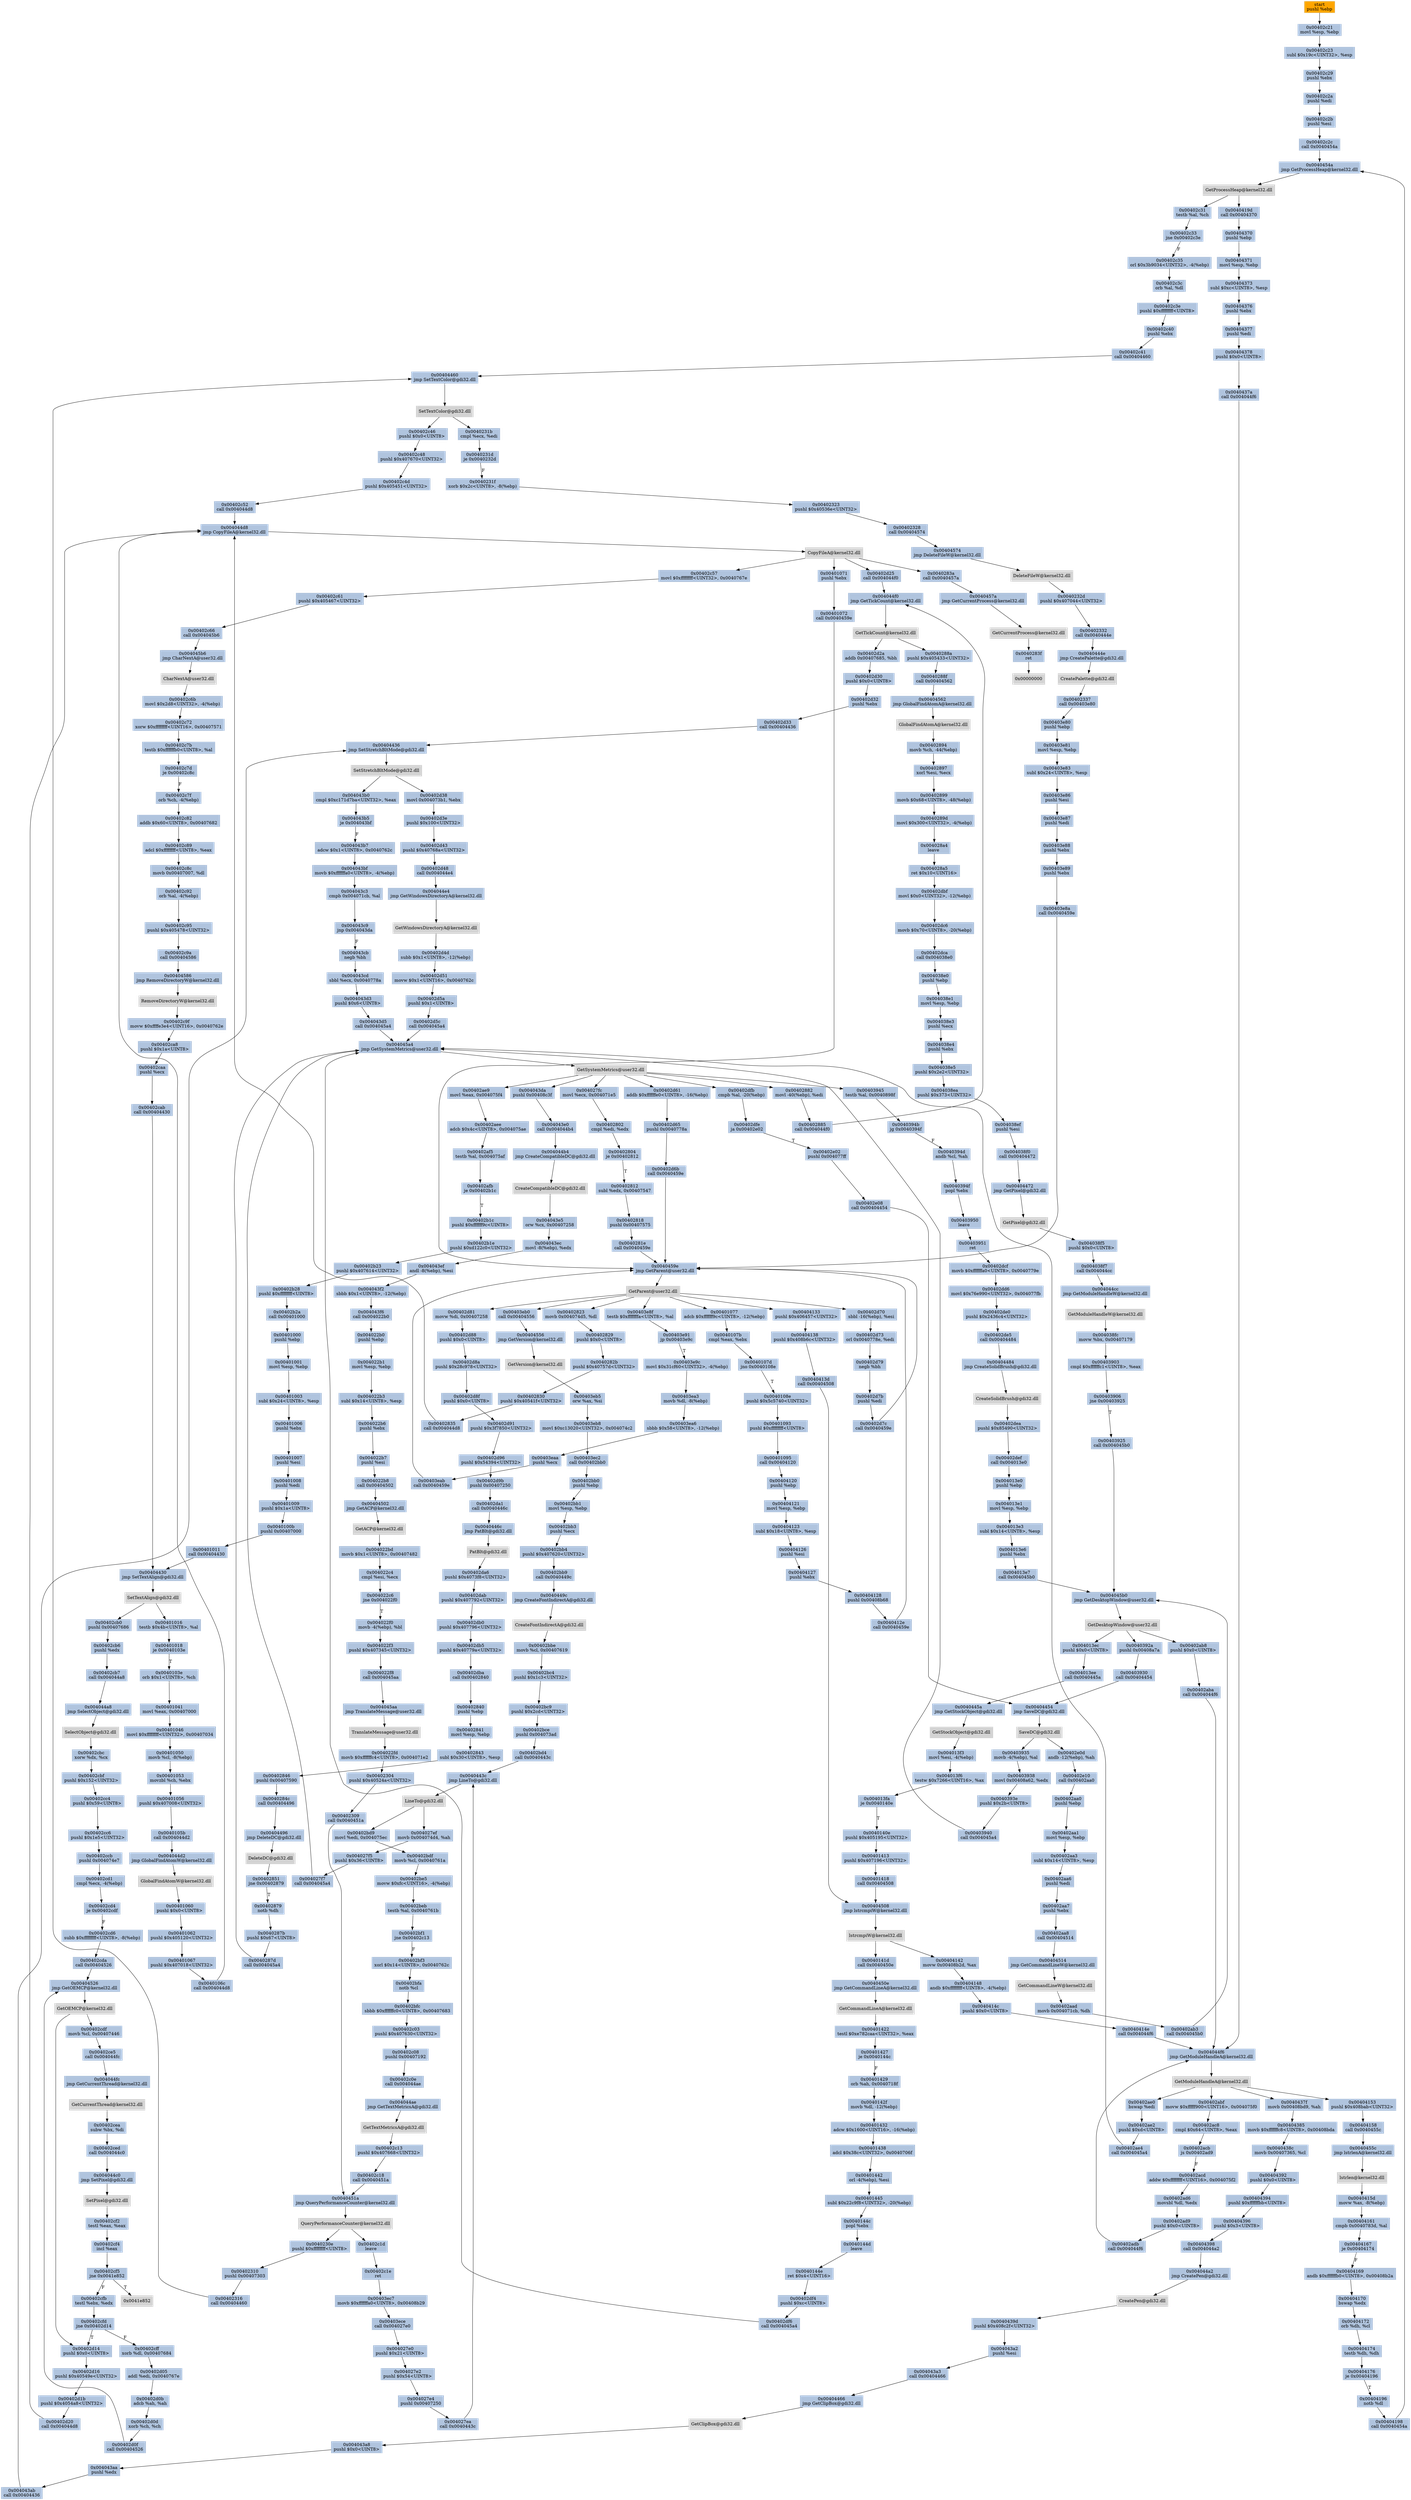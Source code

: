 digraph G {
node[shape=rectangle,style=filled,fillcolor=lightsteelblue,color=lightsteelblue]
bgcolor="transparent"
a0x00402c20pushl_ebp[label="start\npushl %ebp",color="lightgrey",fillcolor="orange"];
a0x00402c21movl_esp_ebp[label="0x00402c21\nmovl %esp, %ebp"];
a0x00402c23subl_0x19cUINT32_esp[label="0x00402c23\nsubl $0x19c<UINT32>, %esp"];
a0x00402c29pushl_ebx[label="0x00402c29\npushl %ebx"];
a0x00402c2apushl_edi[label="0x00402c2a\npushl %edi"];
a0x00402c2bpushl_esi[label="0x00402c2b\npushl %esi"];
a0x00402c2ccall_0x0040454a[label="0x00402c2c\ncall 0x0040454a"];
a0x0040454ajmp_GetProcessHeap_kernel32_dll[label="0x0040454a\njmp GetProcessHeap@kernel32.dll"];
GetProcessHeap_kernel32_dll[label="GetProcessHeap@kernel32.dll",color="lightgrey",fillcolor="lightgrey"];
a0x00402c31testb_al_ch[label="0x00402c31\ntestb %al, %ch"];
a0x00402c33jne_0x00402c3e[label="0x00402c33\njne 0x00402c3e"];
a0x00402c35orl_0x3b9034UINT32__4ebp_[label="0x00402c35\norl $0x3b9034<UINT32>, -4(%ebp)"];
a0x00402c3corb_al_dl[label="0x00402c3c\norb %al, %dl"];
a0x00402c3epushl_0xffffffffUINT8[label="0x00402c3e\npushl $0xffffffff<UINT8>"];
a0x00402c40pushl_ebx[label="0x00402c40\npushl %ebx"];
a0x00402c41call_0x00404460[label="0x00402c41\ncall 0x00404460"];
a0x00404460jmp_SetTextColor_gdi32_dll[label="0x00404460\njmp SetTextColor@gdi32.dll"];
SetTextColor_gdi32_dll[label="SetTextColor@gdi32.dll",color="lightgrey",fillcolor="lightgrey"];
a0x00402c46pushl_0x0UINT8[label="0x00402c46\npushl $0x0<UINT8>"];
a0x00402c48pushl_0x407670UINT32[label="0x00402c48\npushl $0x407670<UINT32>"];
a0x00402c4dpushl_0x405451UINT32[label="0x00402c4d\npushl $0x405451<UINT32>"];
a0x00402c52call_0x004044d8[label="0x00402c52\ncall 0x004044d8"];
a0x004044d8jmp_CopyFileA_kernel32_dll[label="0x004044d8\njmp CopyFileA@kernel32.dll"];
CopyFileA_kernel32_dll[label="CopyFileA@kernel32.dll",color="lightgrey",fillcolor="lightgrey"];
a0x00402c57movl_0xffffffffUINT32_0x0040767e[label="0x00402c57\nmovl $0xffffffff<UINT32>, 0x0040767e"];
a0x00402c61pushl_0x405467UINT32[label="0x00402c61\npushl $0x405467<UINT32>"];
a0x00402c66call_0x004045b6[label="0x00402c66\ncall 0x004045b6"];
a0x004045b6jmp_CharNextA_user32_dll[label="0x004045b6\njmp CharNextA@user32.dll"];
CharNextA_user32_dll[label="CharNextA@user32.dll",color="lightgrey",fillcolor="lightgrey"];
a0x00402c6bmovl_0x2d8UINT32__4ebp_[label="0x00402c6b\nmovl $0x2d8<UINT32>, -4(%ebp)"];
a0x00402c72xorw_0xffffffffUINT16_0x00407571[label="0x00402c72\nxorw $0xffffffff<UINT16>, 0x00407571"];
a0x00402c7btestb_0xffffffb0UINT8_al[label="0x00402c7b\ntestb $0xffffffb0<UINT8>, %al"];
a0x00402c7dje_0x00402c8c[label="0x00402c7d\nje 0x00402c8c"];
a0x00402c7forb_ch__4ebp_[label="0x00402c7f\norb %ch, -4(%ebp)"];
a0x00402c82addb_0x60UINT8_0x00407682[label="0x00402c82\naddb $0x60<UINT8>, 0x00407682"];
a0x00402c89adcl_0xffffffffUINT8_eax[label="0x00402c89\nadcl $0xffffffff<UINT8>, %eax"];
a0x00402c8cmovb_0x00407007_dl[label="0x00402c8c\nmovb 0x00407007, %dl"];
a0x00402c92orb_al__4ebp_[label="0x00402c92\norb %al, -4(%ebp)"];
a0x00402c95pushl_0x405478UINT32[label="0x00402c95\npushl $0x405478<UINT32>"];
a0x00402c9acall_0x00404586[label="0x00402c9a\ncall 0x00404586"];
a0x00404586jmp_RemoveDirectoryW_kernel32_dll[label="0x00404586\njmp RemoveDirectoryW@kernel32.dll"];
RemoveDirectoryW_kernel32_dll[label="RemoveDirectoryW@kernel32.dll",color="lightgrey",fillcolor="lightgrey"];
a0x00402c9fmovw_0xffffe3e4UINT16_0x0040762e[label="0x00402c9f\nmovw $0xffffe3e4<UINT16>, 0x0040762e"];
a0x00402ca8pushl_0x1aUINT8[label="0x00402ca8\npushl $0x1a<UINT8>"];
a0x00402caapushl_ecx[label="0x00402caa\npushl %ecx"];
a0x00402cabcall_0x00404430[label="0x00402cab\ncall 0x00404430"];
a0x00404430jmp_SetTextAlign_gdi32_dll[label="0x00404430\njmp SetTextAlign@gdi32.dll"];
SetTextAlign_gdi32_dll[label="SetTextAlign@gdi32.dll",color="lightgrey",fillcolor="lightgrey"];
a0x00402cb0pushl_0x00407686[label="0x00402cb0\npushl 0x00407686"];
a0x00402cb6pushl_edx[label="0x00402cb6\npushl %edx"];
a0x00402cb7call_0x004044a8[label="0x00402cb7\ncall 0x004044a8"];
a0x004044a8jmp_SelectObject_gdi32_dll[label="0x004044a8\njmp SelectObject@gdi32.dll"];
SelectObject_gdi32_dll[label="SelectObject@gdi32.dll",color="lightgrey",fillcolor="lightgrey"];
a0x00402cbcxorw_dx_cx[label="0x00402cbc\nxorw %dx, %cx"];
a0x00402cbfpushl_0x152UINT32[label="0x00402cbf\npushl $0x152<UINT32>"];
a0x00402cc4pushl_0x59UINT8[label="0x00402cc4\npushl $0x59<UINT8>"];
a0x00402cc6pushl_0x1e5UINT32[label="0x00402cc6\npushl $0x1e5<UINT32>"];
a0x00402ccbpushl_0x004074e7[label="0x00402ccb\npushl 0x004074e7"];
a0x00402cd1cmpl_ecx__4ebp_[label="0x00402cd1\ncmpl %ecx, -4(%ebp)"];
a0x00402cd4je_0x00402cdf[label="0x00402cd4\nje 0x00402cdf"];
a0x00402cd6subb_0xffffffffUINT8__8ebp_[label="0x00402cd6\nsubb $0xffffffff<UINT8>, -8(%ebp)"];
a0x00402cdacall_0x00404526[label="0x00402cda\ncall 0x00404526"];
a0x00404526jmp_GetOEMCP_kernel32_dll[label="0x00404526\njmp GetOEMCP@kernel32.dll"];
GetOEMCP_kernel32_dll[label="GetOEMCP@kernel32.dll",color="lightgrey",fillcolor="lightgrey"];
a0x00402cdfmovb_cl_0x00407446[label="0x00402cdf\nmovb %cl, 0x00407446"];
a0x00402ce5call_0x004044fc[label="0x00402ce5\ncall 0x004044fc"];
a0x004044fcjmp_GetCurrentThread_kernel32_dll[label="0x004044fc\njmp GetCurrentThread@kernel32.dll"];
GetCurrentThread_kernel32_dll[label="GetCurrentThread@kernel32.dll",color="lightgrey",fillcolor="lightgrey"];
a0x00402ceasubw_bx_di[label="0x00402cea\nsubw %bx, %di"];
a0x00402cedcall_0x004044c0[label="0x00402ced\ncall 0x004044c0"];
a0x004044c0jmp_SetPixel_gdi32_dll[label="0x004044c0\njmp SetPixel@gdi32.dll"];
SetPixel_gdi32_dll[label="SetPixel@gdi32.dll",color="lightgrey",fillcolor="lightgrey"];
a0x00402cf2testl_eax_eax[label="0x00402cf2\ntestl %eax, %eax"];
a0x00402cf4incl_eax[label="0x00402cf4\nincl %eax"];
a0x00402cf5jne_0x0041e852[label="0x00402cf5\njne 0x0041e852"];
a0x00402cfbtestl_ebx_edx[label="0x00402cfb\ntestl %ebx, %edx"];
a0x0041e852[label="0x0041e852",color="lightgrey",fillcolor="lightgrey"];
a0x00402cfdjne_0x00402d14[label="0x00402cfd\njne 0x00402d14"];
a0x00402cffxorb_dl_0x00407684[label="0x00402cff\nxorb %dl, 0x00407684"];
a0x00402d14pushl_0x0UINT8[label="0x00402d14\npushl $0x0<UINT8>"];
a0x00402d16pushl_0x40549eUINT32[label="0x00402d16\npushl $0x40549e<UINT32>"];
a0x00402d1bpushl_0x4054a8UINT32[label="0x00402d1b\npushl $0x4054a8<UINT32>"];
a0x00402d20call_0x004044d8[label="0x00402d20\ncall 0x004044d8"];
a0x00402d25call_0x004044f0[label="0x00402d25\ncall 0x004044f0"];
a0x004044f0jmp_GetTickCount_kernel32_dll[label="0x004044f0\njmp GetTickCount@kernel32.dll"];
GetTickCount_kernel32_dll[label="GetTickCount@kernel32.dll",color="lightgrey",fillcolor="lightgrey"];
a0x00402d2aaddb_0x00407685_bh[label="0x00402d2a\naddb 0x00407685, %bh"];
a0x00402d30pushl_0x0UINT8[label="0x00402d30\npushl $0x0<UINT8>"];
a0x00402d32pushl_ebx[label="0x00402d32\npushl %ebx"];
a0x00402d33call_0x00404436[label="0x00402d33\ncall 0x00404436"];
a0x00404436jmp_SetStretchBltMode_gdi32_dll[label="0x00404436\njmp SetStretchBltMode@gdi32.dll"];
SetStretchBltMode_gdi32_dll[label="SetStretchBltMode@gdi32.dll",color="lightgrey",fillcolor="lightgrey"];
a0x00402d38movl_0x004073b1_ebx[label="0x00402d38\nmovl 0x004073b1, %ebx"];
a0x00402d3epushl_0x100UINT32[label="0x00402d3e\npushl $0x100<UINT32>"];
a0x00402d43pushl_0x40768aUINT32[label="0x00402d43\npushl $0x40768a<UINT32>"];
a0x00402d48call_0x004044e4[label="0x00402d48\ncall 0x004044e4"];
a0x004044e4jmp_GetWindowsDirectoryA_kernel32_dll[label="0x004044e4\njmp GetWindowsDirectoryA@kernel32.dll"];
GetWindowsDirectoryA_kernel32_dll[label="GetWindowsDirectoryA@kernel32.dll",color="lightgrey",fillcolor="lightgrey"];
a0x00402d4dsubb_0x1UINT8__12ebp_[label="0x00402d4d\nsubb $0x1<UINT8>, -12(%ebp)"];
a0x00402d51movw_0x1UINT16_0x0040762c[label="0x00402d51\nmovw $0x1<UINT16>, 0x0040762c"];
a0x00402d5apushl_0x1UINT8[label="0x00402d5a\npushl $0x1<UINT8>"];
a0x00402d5ccall_0x004045a4[label="0x00402d5c\ncall 0x004045a4"];
a0x004045a4jmp_GetSystemMetrics_user32_dll[label="0x004045a4\njmp GetSystemMetrics@user32.dll"];
GetSystemMetrics_user32_dll[label="GetSystemMetrics@user32.dll",color="lightgrey",fillcolor="lightgrey"];
a0x00402d61addb_0xffffffe0UINT8__16ebp_[label="0x00402d61\naddb $0xffffffe0<UINT8>, -16(%ebp)"];
a0x00402d65pushl_0x0040778a[label="0x00402d65\npushl 0x0040778a"];
a0x00402d6bcall_0x0040459e[label="0x00402d6b\ncall 0x0040459e"];
a0x0040459ejmp_GetParent_user32_dll[label="0x0040459e\njmp GetParent@user32.dll"];
GetParent_user32_dll[label="GetParent@user32.dll",color="lightgrey",fillcolor="lightgrey"];
a0x00402d70sbbl__16ebp__esi[label="0x00402d70\nsbbl -16(%ebp), %esi"];
a0x00402d73orl_0x0040778e_edi[label="0x00402d73\norl 0x0040778e, %edi"];
a0x00402d79negb_bh[label="0x00402d79\nnegb %bh"];
a0x00402d7bpushl_edi[label="0x00402d7b\npushl %edi"];
a0x00402d7ccall_0x0040459e[label="0x00402d7c\ncall 0x0040459e"];
a0x00402d81movw_di_0x00407258[label="0x00402d81\nmovw %di, 0x00407258"];
a0x00402d88pushl_0x0UINT8[label="0x00402d88\npushl $0x0<UINT8>"];
a0x00402d8apushl_0x28c978UINT32[label="0x00402d8a\npushl $0x28c978<UINT32>"];
a0x00402d8fpushl_0x0UINT8[label="0x00402d8f\npushl $0x0<UINT8>"];
a0x00402d91pushl_0x3f7850UINT32[label="0x00402d91\npushl $0x3f7850<UINT32>"];
a0x00402d96pushl_0x54394UINT32[label="0x00402d96\npushl $0x54394<UINT32>"];
a0x00402d9bpushl_0x00407250[label="0x00402d9b\npushl 0x00407250"];
a0x00402da1call_0x0040446c[label="0x00402da1\ncall 0x0040446c"];
a0x0040446cjmp_PatBlt_gdi32_dll[label="0x0040446c\njmp PatBlt@gdi32.dll"];
PatBlt_gdi32_dll[label="PatBlt@gdi32.dll",color="lightgrey",fillcolor="lightgrey"];
a0x00402da6pushl_0x4073f8UINT32[label="0x00402da6\npushl $0x4073f8<UINT32>"];
a0x00402dabpushl_0x407792UINT32[label="0x00402dab\npushl $0x407792<UINT32>"];
a0x00402db0pushl_0x407796UINT32[label="0x00402db0\npushl $0x407796<UINT32>"];
a0x00402db5pushl_0x40779aUINT32[label="0x00402db5\npushl $0x40779a<UINT32>"];
a0x00402dbacall_0x00402840[label="0x00402dba\ncall 0x00402840"];
a0x00402840pushl_ebp[label="0x00402840\npushl %ebp"];
a0x00402841movl_esp_ebp[label="0x00402841\nmovl %esp, %ebp"];
a0x00402843subl_0x30UINT8_esp[label="0x00402843\nsubl $0x30<UINT8>, %esp"];
a0x00402846pushl_0x00407590[label="0x00402846\npushl 0x00407590"];
a0x0040284ccall_0x00404496[label="0x0040284c\ncall 0x00404496"];
a0x00404496jmp_DeleteDC_gdi32_dll[label="0x00404496\njmp DeleteDC@gdi32.dll"];
DeleteDC_gdi32_dll[label="DeleteDC@gdi32.dll",color="lightgrey",fillcolor="lightgrey"];
a0x00402851jne_0x00402879[label="0x00402851\njne 0x00402879"];
a0x00402879notb_dh[label="0x00402879\nnotb %dh"];
a0x0040287bpushl_0x67UINT8[label="0x0040287b\npushl $0x67<UINT8>"];
a0x0040287dcall_0x004045a4[label="0x0040287d\ncall 0x004045a4"];
a0x00402882movl__40ebp__edi[label="0x00402882\nmovl -40(%ebp), %edi"];
a0x00402885call_0x004044f0[label="0x00402885\ncall 0x004044f0"];
a0x0040288apushl_0x405433UINT32[label="0x0040288a\npushl $0x405433<UINT32>"];
a0x0040288fcall_0x00404562[label="0x0040288f\ncall 0x00404562"];
a0x00404562jmp_GlobalFindAtomA_kernel32_dll[label="0x00404562\njmp GlobalFindAtomA@kernel32.dll"];
GlobalFindAtomA_kernel32_dll[label="GlobalFindAtomA@kernel32.dll",color="lightgrey",fillcolor="lightgrey"];
a0x00402894movb_ch__44ebp_[label="0x00402894\nmovb %ch, -44(%ebp)"];
a0x00402897xorl_esi_ecx[label="0x00402897\nxorl %esi, %ecx"];
a0x00402899movb_0x68UINT8__48ebp_[label="0x00402899\nmovb $0x68<UINT8>, -48(%ebp)"];
a0x0040289dmovl_0x300UINT32__4ebp_[label="0x0040289d\nmovl $0x300<UINT32>, -4(%ebp)"];
a0x004028a4leave_[label="0x004028a4\nleave "];
a0x004028a5ret_0x10UINT16[label="0x004028a5\nret $0x10<UINT16>"];
a0x00402dbfmovl_0x0UINT32__12ebp_[label="0x00402dbf\nmovl $0x0<UINT32>, -12(%ebp)"];
a0x00402dc6movb_0x70UINT8__20ebp_[label="0x00402dc6\nmovb $0x70<UINT8>, -20(%ebp)"];
a0x00402dcacall_0x004038e0[label="0x00402dca\ncall 0x004038e0"];
a0x004038e0pushl_ebp[label="0x004038e0\npushl %ebp"];
a0x004038e1movl_esp_ebp[label="0x004038e1\nmovl %esp, %ebp"];
a0x004038e3pushl_ecx[label="0x004038e3\npushl %ecx"];
a0x004038e4pushl_ebx[label="0x004038e4\npushl %ebx"];
a0x004038e5pushl_0x2e2UINT32[label="0x004038e5\npushl $0x2e2<UINT32>"];
a0x004038eapushl_0x373UINT32[label="0x004038ea\npushl $0x373<UINT32>"];
a0x004038efpushl_esi[label="0x004038ef\npushl %esi"];
a0x004038f0call_0x00404472[label="0x004038f0\ncall 0x00404472"];
a0x00404472jmp_GetPixel_gdi32_dll[label="0x00404472\njmp GetPixel@gdi32.dll"];
GetPixel_gdi32_dll[label="GetPixel@gdi32.dll",color="lightgrey",fillcolor="lightgrey"];
a0x004038f5pushl_0x0UINT8[label="0x004038f5\npushl $0x0<UINT8>"];
a0x004038f7call_0x004044cc[label="0x004038f7\ncall 0x004044cc"];
a0x004044ccjmp_GetModuleHandleW_kernel32_dll[label="0x004044cc\njmp GetModuleHandleW@kernel32.dll"];
GetModuleHandleW_kernel32_dll[label="GetModuleHandleW@kernel32.dll",color="lightgrey",fillcolor="lightgrey"];
a0x004038fcmovw_bx_0x00407179[label="0x004038fc\nmovw %bx, 0x00407179"];
a0x00403903cmpl_0xffffffc1UINT8_eax[label="0x00403903\ncmpl $0xffffffc1<UINT8>, %eax"];
a0x00403906jne_0x00403925[label="0x00403906\njne 0x00403925"];
a0x00403925call_0x004045b0[label="0x00403925\ncall 0x004045b0"];
a0x004045b0jmp_GetDesktopWindow_user32_dll[label="0x004045b0\njmp GetDesktopWindow@user32.dll"];
GetDesktopWindow_user32_dll[label="GetDesktopWindow@user32.dll",color="lightgrey",fillcolor="lightgrey"];
a0x0040392apushl_0x00408a7a[label="0x0040392a\npushl 0x00408a7a"];
a0x00403930call_0x00404454[label="0x00403930\ncall 0x00404454"];
a0x00404454jmp_SaveDC_gdi32_dll[label="0x00404454\njmp SaveDC@gdi32.dll"];
SaveDC_gdi32_dll[label="SaveDC@gdi32.dll",color="lightgrey",fillcolor="lightgrey"];
a0x00403935movb__4ebp__al[label="0x00403935\nmovb -4(%ebp), %al"];
a0x00403938movl_0x00408a62_edx[label="0x00403938\nmovl 0x00408a62, %edx"];
a0x0040393epushl_0x2bUINT8[label="0x0040393e\npushl $0x2b<UINT8>"];
a0x00403940call_0x004045a4[label="0x00403940\ncall 0x004045a4"];
a0x00403945testb_al_0x0040898f[label="0x00403945\ntestb %al, 0x0040898f"];
a0x0040394bjg_0x0040394f[label="0x0040394b\njg 0x0040394f"];
a0x0040394dandb_cl_ah[label="0x0040394d\nandb %cl, %ah"];
a0x0040394fpopl_ebx[label="0x0040394f\npopl %ebx"];
a0x00403950leave_[label="0x00403950\nleave "];
a0x00403951ret[label="0x00403951\nret"];
a0x00402dcfmovb_0xffffffa0UINT8_0x0040779e[label="0x00402dcf\nmovb $0xffffffa0<UINT8>, 0x0040779e"];
a0x00402dd6movl_0x76e990UINT32_0x004077fb[label="0x00402dd6\nmovl $0x76e990<UINT32>, 0x004077fb"];
a0x00402de0pushl_0x2436c4UINT32[label="0x00402de0\npushl $0x2436c4<UINT32>"];
a0x00402de5call_0x00404484[label="0x00402de5\ncall 0x00404484"];
a0x00404484jmp_CreateSolidBrush_gdi32_dll[label="0x00404484\njmp CreateSolidBrush@gdi32.dll"];
CreateSolidBrush_gdi32_dll[label="CreateSolidBrush@gdi32.dll",color="lightgrey",fillcolor="lightgrey"];
a0x00402deapushl_0x85490UINT32[label="0x00402dea\npushl $0x85490<UINT32>"];
a0x00402defcall_0x004013e0[label="0x00402def\ncall 0x004013e0"];
a0x004013e0pushl_ebp[label="0x004013e0\npushl %ebp"];
a0x004013e1movl_esp_ebp[label="0x004013e1\nmovl %esp, %ebp"];
a0x004013e3subl_0x14UINT8_esp[label="0x004013e3\nsubl $0x14<UINT8>, %esp"];
a0x004013e6pushl_ebx[label="0x004013e6\npushl %ebx"];
a0x004013e7call_0x004045b0[label="0x004013e7\ncall 0x004045b0"];
a0x004013ecpushl_0x0UINT8[label="0x004013ec\npushl $0x0<UINT8>"];
a0x004013eecall_0x0040445a[label="0x004013ee\ncall 0x0040445a"];
a0x0040445ajmp_GetStockObject_gdi32_dll[label="0x0040445a\njmp GetStockObject@gdi32.dll"];
GetStockObject_gdi32_dll[label="GetStockObject@gdi32.dll",color="lightgrey",fillcolor="lightgrey"];
a0x004013f3movl_esi__4ebp_[label="0x004013f3\nmovl %esi, -4(%ebp)"];
a0x004013f6testw_0x7266UINT16_ax[label="0x004013f6\ntestw $0x7266<UINT16>, %ax"];
a0x004013faje_0x0040140e[label="0x004013fa\nje 0x0040140e"];
a0x0040140epushl_0x405195UINT32[label="0x0040140e\npushl $0x405195<UINT32>"];
a0x00401413pushl_0x407196UINT32[label="0x00401413\npushl $0x407196<UINT32>"];
a0x00401418call_0x00404508[label="0x00401418\ncall 0x00404508"];
a0x00404508jmp_lstrcmpiW_kernel32_dll[label="0x00404508\njmp lstrcmpiW@kernel32.dll"];
lstrcmpiW_kernel32_dll[label="lstrcmpiW@kernel32.dll",color="lightgrey",fillcolor="lightgrey"];
a0x0040141dcall_0x0040450e[label="0x0040141d\ncall 0x0040450e"];
a0x0040450ejmp_GetCommandLineA_kernel32_dll[label="0x0040450e\njmp GetCommandLineA@kernel32.dll"];
GetCommandLineA_kernel32_dll[label="GetCommandLineA@kernel32.dll",color="lightgrey",fillcolor="lightgrey"];
a0x00401422testl_0xe782caaUINT32_eax[label="0x00401422\ntestl $0xe782caa<UINT32>, %eax"];
a0x00401427je_0x0040144c[label="0x00401427\nje 0x0040144c"];
a0x00401429orb_ah_0x0040718f[label="0x00401429\norb %ah, 0x0040718f"];
a0x0040142fmovb_dl__12ebp_[label="0x0040142f\nmovb %dl, -12(%ebp)"];
a0x00401432adcw_0x1600UINT16__16ebp_[label="0x00401432\nadcw $0x1600<UINT16>, -16(%ebp)"];
a0x00401438adcl_0x38cUINT32_0x0040706f[label="0x00401438\nadcl $0x38c<UINT32>, 0x0040706f"];
a0x00401442orl__4ebp__esi[label="0x00401442\norl -4(%ebp), %esi"];
a0x00401445subl_0x22c9f8UINT32__20ebp_[label="0x00401445\nsubl $0x22c9f8<UINT32>, -20(%ebp)"];
a0x0040144cpopl_ebx[label="0x0040144c\npopl %ebx"];
a0x0040144dleave_[label="0x0040144d\nleave "];
a0x0040144eret_0x4UINT16[label="0x0040144e\nret $0x4<UINT16>"];
a0x00402df4pushl_0xcUINT8[label="0x00402df4\npushl $0xc<UINT8>"];
a0x00402df6call_0x004045a4[label="0x00402df6\ncall 0x004045a4"];
a0x00402dfbcmpb_al__20ebp_[label="0x00402dfb\ncmpb %al, -20(%ebp)"];
a0x00402dfeja_0x00402e02[label="0x00402dfe\nja 0x00402e02"];
a0x00402e02pushl_0x004077ff[label="0x00402e02\npushl 0x004077ff"];
a0x00402e08call_0x00404454[label="0x00402e08\ncall 0x00404454"];
a0x00402e0dandb__12ebp__ah[label="0x00402e0d\nandb -12(%ebp), %ah"];
a0x00402e10call_0x00402aa0[label="0x00402e10\ncall 0x00402aa0"];
a0x00402aa0pushl_ebp[label="0x00402aa0\npushl %ebp"];
a0x00402aa1movl_esp_ebp[label="0x00402aa1\nmovl %esp, %ebp"];
a0x00402aa3subl_0x14UINT8_esp[label="0x00402aa3\nsubl $0x14<UINT8>, %esp"];
a0x00402aa6pushl_edi[label="0x00402aa6\npushl %edi"];
a0x00402aa7pushl_ebx[label="0x00402aa7\npushl %ebx"];
a0x00402aa8call_0x00404514[label="0x00402aa8\ncall 0x00404514"];
a0x00404514jmp_GetCommandLineW_kernel32_dll[label="0x00404514\njmp GetCommandLineW@kernel32.dll"];
GetCommandLineW_kernel32_dll[label="GetCommandLineW@kernel32.dll",color="lightgrey",fillcolor="lightgrey"];
a0x00402aadmovb_0x004071cb_dh[label="0x00402aad\nmovb 0x004071cb, %dh"];
a0x00402ab3call_0x004045b0[label="0x00402ab3\ncall 0x004045b0"];
a0x00402ab8pushl_0x0UINT8[label="0x00402ab8\npushl $0x0<UINT8>"];
a0x00402abacall_0x004044f6[label="0x00402aba\ncall 0x004044f6"];
a0x004044f6jmp_GetModuleHandleA_kernel32_dll[label="0x004044f6\njmp GetModuleHandleA@kernel32.dll"];
GetModuleHandleA_kernel32_dll[label="GetModuleHandleA@kernel32.dll",color="lightgrey",fillcolor="lightgrey"];
a0x00402abfmovw_0xfffff900UINT16_0x004075f0[label="0x00402abf\nmovw $0xfffff900<UINT16>, 0x004075f0"];
a0x00402ac8cmpl_0x64UINT8_eax[label="0x00402ac8\ncmpl $0x64<UINT8>, %eax"];
a0x00402acbjs_0x00402ad9[label="0x00402acb\njs 0x00402ad9"];
a0x00402acdaddw_0xffffffffUINT16_0x004075f2[label="0x00402acd\naddw $0xffffffff<UINT16>, 0x004075f2"];
a0x00402ad6movsbl_dl_edx[label="0x00402ad6\nmovsbl %dl, %edx"];
a0x00402ad9pushl_0x0UINT8[label="0x00402ad9\npushl $0x0<UINT8>"];
a0x00402adbcall_0x004044f6[label="0x00402adb\ncall 0x004044f6"];
a0x00402ae0bswap_edi[label="0x00402ae0\nbswap %edi"];
a0x00402ae2pushl_0xdUINT8[label="0x00402ae2\npushl $0xd<UINT8>"];
a0x00402ae4call_0x004045a4[label="0x00402ae4\ncall 0x004045a4"];
a0x00402ae9movl_eax_0x004075f4[label="0x00402ae9\nmovl %eax, 0x004075f4"];
a0x00402aeeadcb_0x4cUINT8_0x004075ae[label="0x00402aee\nadcb $0x4c<UINT8>, 0x004075ae"];
a0x00402af5testb_al_0x004075af[label="0x00402af5\ntestb %al, 0x004075af"];
a0x00402afbje_0x00402b1c[label="0x00402afb\nje 0x00402b1c"];
a0x00402b1cpushl_0xffffff9cUINT8[label="0x00402b1c\npushl $0xffffff9c<UINT8>"];
a0x00402b1epushl_0xd122c0UINT32[label="0x00402b1e\npushl $0xd122c0<UINT32>"];
a0x00402b23pushl_0x407614UINT32[label="0x00402b23\npushl $0x407614<UINT32>"];
a0x00402b28pushl_0xffffffffUINT8[label="0x00402b28\npushl $0xffffffff<UINT8>"];
a0x00402b2acall_0x00401000[label="0x00402b2a\ncall 0x00401000"];
a0x00401000pushl_ebp[label="0x00401000\npushl %ebp"];
a0x00401001movl_esp_ebp[label="0x00401001\nmovl %esp, %ebp"];
a0x00401003subl_0x24UINT8_esp[label="0x00401003\nsubl $0x24<UINT8>, %esp"];
a0x00401006pushl_ebx[label="0x00401006\npushl %ebx"];
a0x00401007pushl_esi[label="0x00401007\npushl %esi"];
a0x00401008pushl_edi[label="0x00401008\npushl %edi"];
a0x00401009pushl_0x1aUINT8[label="0x00401009\npushl $0x1a<UINT8>"];
a0x0040100bpushl_0x00407000[label="0x0040100b\npushl 0x00407000"];
a0x00401011call_0x00404430[label="0x00401011\ncall 0x00404430"];
a0x00401016testb_0x4bUINT8_al[label="0x00401016\ntestb $0x4b<UINT8>, %al"];
a0x00401018je_0x0040103e[label="0x00401018\nje 0x0040103e"];
a0x0040103eorb_0x1UINT8_ch[label="0x0040103e\norb $0x1<UINT8>, %ch"];
a0x00401041movl_eax_0x00407000[label="0x00401041\nmovl %eax, 0x00407000"];
a0x00401046movl_0xffffffffUINT32_0x00407034[label="0x00401046\nmovl $0xffffffff<UINT32>, 0x00407034"];
a0x00401050movb_cl__8ebp_[label="0x00401050\nmovb %cl, -8(%ebp)"];
a0x00401053movzbl_ch_ebx[label="0x00401053\nmovzbl %ch, %ebx"];
a0x00401056pushl_0x407008UINT32[label="0x00401056\npushl $0x407008<UINT32>"];
a0x0040105bcall_0x004044d2[label="0x0040105b\ncall 0x004044d2"];
a0x004044d2jmp_GlobalFindAtomW_kernel32_dll[label="0x004044d2\njmp GlobalFindAtomW@kernel32.dll"];
GlobalFindAtomW_kernel32_dll[label="GlobalFindAtomW@kernel32.dll",color="lightgrey",fillcolor="lightgrey"];
a0x00401060pushl_0x0UINT8[label="0x00401060\npushl $0x0<UINT8>"];
a0x00401062pushl_0x405120UINT32[label="0x00401062\npushl $0x405120<UINT32>"];
a0x00401067pushl_0x407018UINT32[label="0x00401067\npushl $0x407018<UINT32>"];
a0x0040106ccall_0x004044d8[label="0x0040106c\ncall 0x004044d8"];
a0x00401071pushl_ebx[label="0x00401071\npushl %ebx"];
a0x00401072call_0x0040459e[label="0x00401072\ncall 0x0040459e"];
a0x00401077adcb_0xffffff9cUINT8__12ebp_[label="0x00401077\nadcb $0xffffff9c<UINT8>, -12(%ebp)"];
a0x0040107bcmpl_eax_ebx[label="0x0040107b\ncmpl %eax, %ebx"];
a0x0040107djno_0x0040108e[label="0x0040107d\njno 0x0040108e"];
a0x0040108epushl_0x5c5740UINT32[label="0x0040108e\npushl $0x5c5740<UINT32>"];
a0x00401093pushl_0xffffffffUINT8[label="0x00401093\npushl $0xffffffff<UINT8>"];
a0x00401095call_0x00404120[label="0x00401095\ncall 0x00404120"];
a0x00404120pushl_ebp[label="0x00404120\npushl %ebp"];
a0x00404121movl_esp_ebp[label="0x00404121\nmovl %esp, %ebp"];
a0x00404123subl_0x18UINT8_esp[label="0x00404123\nsubl $0x18<UINT8>, %esp"];
a0x00404126pushl_esi[label="0x00404126\npushl %esi"];
a0x00404127pushl_ebx[label="0x00404127\npushl %ebx"];
a0x00404128pushl_0x00408b68[label="0x00404128\npushl 0x00408b68"];
a0x0040412ecall_0x0040459e[label="0x0040412e\ncall 0x0040459e"];
a0x00404133pushl_0x406457UINT32[label="0x00404133\npushl $0x406457<UINT32>"];
a0x00404138pushl_0x408b6cUINT32[label="0x00404138\npushl $0x408b6c<UINT32>"];
a0x0040413dcall_0x00404508[label="0x0040413d\ncall 0x00404508"];
a0x00404142movw_0x00408b2d_ax[label="0x00404142\nmovw 0x00408b2d, %ax"];
a0x00404148andb_0xffffffffUINT8__4ebp_[label="0x00404148\nandb $0xffffffff<UINT8>, -4(%ebp)"];
a0x0040414cpushl_0x0UINT8[label="0x0040414c\npushl $0x0<UINT8>"];
a0x0040414ecall_0x004044f6[label="0x0040414e\ncall 0x004044f6"];
a0x00404153pushl_0x408babUINT32[label="0x00404153\npushl $0x408bab<UINT32>"];
a0x00404158call_0x0040455c[label="0x00404158\ncall 0x0040455c"];
a0x0040455cjmp_lstrlenA_kernel32_dll[label="0x0040455c\njmp lstrlenA@kernel32.dll"];
lstrlen_kernel32_dll[label="lstrlen@kernel32.dll",color="lightgrey",fillcolor="lightgrey"];
a0x0040415dmovw_ax__8ebp_[label="0x0040415d\nmovw %ax, -8(%ebp)"];
a0x00404161cmpb_0x0040783d_al[label="0x00404161\ncmpb 0x0040783d, %al"];
a0x00404167je_0x00404174[label="0x00404167\nje 0x00404174"];
a0x00404169andb_0xffffffb0UINT8_0x00408b2a[label="0x00404169\nandb $0xffffffb0<UINT8>, 0x00408b2a"];
a0x00404170bswap_edx[label="0x00404170\nbswap %edx"];
a0x00404172orb_dh_cl[label="0x00404172\norb %dh, %cl"];
a0x00404174testb_dh_dh[label="0x00404174\ntestb %dh, %dh"];
a0x00404176je_0x00404196[label="0x00404176\nje 0x00404196"];
a0x00404196notb_dl[label="0x00404196\nnotb %dl"];
a0x00404198call_0x0040454a[label="0x00404198\ncall 0x0040454a"];
a0x0040419dcall_0x00404370[label="0x0040419d\ncall 0x00404370"];
a0x00404370pushl_ebp[label="0x00404370\npushl %ebp"];
a0x00404371movl_esp_ebp[label="0x00404371\nmovl %esp, %ebp"];
a0x00404373subl_0xcUINT8_esp[label="0x00404373\nsubl $0xc<UINT8>, %esp"];
a0x00404376pushl_ebx[label="0x00404376\npushl %ebx"];
a0x00404377pushl_edi[label="0x00404377\npushl %edi"];
a0x00404378pushl_0x0UINT8[label="0x00404378\npushl $0x0<UINT8>"];
a0x0040437acall_0x004044f6[label="0x0040437a\ncall 0x004044f6"];
a0x0040437fmovb_0x00408bd9_ah[label="0x0040437f\nmovb 0x00408bd9, %ah"];
a0x00404385movb_0xffffffc8UINT8_0x00408bda[label="0x00404385\nmovb $0xffffffc8<UINT8>, 0x00408bda"];
a0x0040438cmovb_0x00407365_cl[label="0x0040438c\nmovb 0x00407365, %cl"];
a0x00404392pushl_0x0UINT8[label="0x00404392\npushl $0x0<UINT8>"];
a0x00404394pushl_0xffffffbbUINT8[label="0x00404394\npushl $0xffffffbb<UINT8>"];
a0x00404396pushl_0x3UINT8[label="0x00404396\npushl $0x3<UINT8>"];
a0x00404398call_0x004044a2[label="0x00404398\ncall 0x004044a2"];
a0x004044a2jmp_CreatePen_gdi32_dll[label="0x004044a2\njmp CreatePen@gdi32.dll"];
CreatePen_gdi32_dll[label="CreatePen@gdi32.dll",color="lightgrey",fillcolor="lightgrey"];
a0x0040439dpushl_0x408c2fUINT32[label="0x0040439d\npushl $0x408c2f<UINT32>"];
a0x004043a2pushl_esi[label="0x004043a2\npushl %esi"];
a0x004043a3call_0x00404466[label="0x004043a3\ncall 0x00404466"];
a0x00404466jmp_GetClipBox_gdi32_dll[label="0x00404466\njmp GetClipBox@gdi32.dll"];
GetClipBox_gdi32_dll[label="GetClipBox@gdi32.dll",color="lightgrey",fillcolor="lightgrey"];
a0x004043a8pushl_0x0UINT8[label="0x004043a8\npushl $0x0<UINT8>"];
a0x004043aapushl_edx[label="0x004043aa\npushl %edx"];
a0x004043abcall_0x00404436[label="0x004043ab\ncall 0x00404436"];
a0x004043b0cmpl_0xc171d7baUINT32_eax[label="0x004043b0\ncmpl $0xc171d7ba<UINT32>, %eax"];
a0x004043b5je_0x004043bf[label="0x004043b5\nje 0x004043bf"];
a0x004043b7adcw_0x1UINT8_0x0040762c[label="0x004043b7\nadcw $0x1<UINT8>, 0x0040762c"];
a0x004043bfmovb_0xffffffa0UINT8__4ebp_[label="0x004043bf\nmovb $0xffffffa0<UINT8>, -4(%ebp)"];
a0x004043c3cmpb_0x004071cb_al[label="0x004043c3\ncmpb 0x004071cb, %al"];
a0x004043c9jnp_0x004043da[label="0x004043c9\njnp 0x004043da"];
a0x004043cbnegb_bh[label="0x004043cb\nnegb %bh"];
a0x004043cdsbbl_ecx_0x0040778a[label="0x004043cd\nsbbl %ecx, 0x0040778a"];
a0x004043d3pushl_0x6UINT8[label="0x004043d3\npushl $0x6<UINT8>"];
a0x004043d5call_0x004045a4[label="0x004043d5\ncall 0x004045a4"];
a0x004043dapushl_0x00408c3f[label="0x004043da\npushl 0x00408c3f"];
a0x004043e0call_0x004044b4[label="0x004043e0\ncall 0x004044b4"];
a0x004044b4jmp_CreateCompatibleDC_gdi32_dll[label="0x004044b4\njmp CreateCompatibleDC@gdi32.dll"];
CreateCompatibleDC_gdi32_dll[label="CreateCompatibleDC@gdi32.dll",color="lightgrey",fillcolor="lightgrey"];
a0x004043e5orw_cx_0x00407258[label="0x004043e5\norw %cx, 0x00407258"];
a0x004043ecmovl__8ebp__edx[label="0x004043ec\nmovl -8(%ebp), %edx"];
a0x004043efandl__8ebp__esi[label="0x004043ef\nandl -8(%ebp), %esi"];
a0x004043f2sbbb_0x1UINT8__12ebp_[label="0x004043f2\nsbbb $0x1<UINT8>, -12(%ebp)"];
a0x004043f6call_0x004022b0[label="0x004043f6\ncall 0x004022b0"];
a0x004022b0pushl_ebp[label="0x004022b0\npushl %ebp"];
a0x004022b1movl_esp_ebp[label="0x004022b1\nmovl %esp, %ebp"];
a0x004022b3subl_0x14UINT8_esp[label="0x004022b3\nsubl $0x14<UINT8>, %esp"];
a0x004022b6pushl_ebx[label="0x004022b6\npushl %ebx"];
a0x004022b7pushl_esi[label="0x004022b7\npushl %esi"];
a0x004022b8call_0x00404502[label="0x004022b8\ncall 0x00404502"];
a0x00404502jmp_GetACP_kernel32_dll[label="0x00404502\njmp GetACP@kernel32.dll"];
GetACP_kernel32_dll[label="GetACP@kernel32.dll",color="lightgrey",fillcolor="lightgrey"];
a0x004022bdmovb_0x1UINT8_0x00407482[label="0x004022bd\nmovb $0x1<UINT8>, 0x00407482"];
a0x004022c4cmpl_esi_ecx[label="0x004022c4\ncmpl %esi, %ecx"];
a0x004022c6jne_0x004022f0[label="0x004022c6\njne 0x004022f0"];
a0x004022f0movb__4ebp__bl[label="0x004022f0\nmovb -4(%ebp), %bl"];
a0x004022f3pushl_0x407345UINT32[label="0x004022f3\npushl $0x407345<UINT32>"];
a0x004022f8call_0x004045aa[label="0x004022f8\ncall 0x004045aa"];
a0x004045aajmp_TranslateMessage_user32_dll[label="0x004045aa\njmp TranslateMessage@user32.dll"];
TranslateMessage_user32_dll[label="TranslateMessage@user32.dll",color="lightgrey",fillcolor="lightgrey"];
a0x004022fdmovb_0xffffffc4UINT8_0x004071e2[label="0x004022fd\nmovb $0xffffffc4<UINT8>, 0x004071e2"];
a0x00402304pushl_0x40524aUINT32[label="0x00402304\npushl $0x40524a<UINT32>"];
a0x00402309call_0x0040451a[label="0x00402309\ncall 0x0040451a"];
a0x0040451ajmp_QueryPerformanceCounter_kernel32_dll[label="0x0040451a\njmp QueryPerformanceCounter@kernel32.dll"];
QueryPerformanceCounter_kernel32_dll[label="QueryPerformanceCounter@kernel32.dll",color="lightgrey",fillcolor="lightgrey"];
a0x0040230epushl_0xffffffffUINT8[label="0x0040230e\npushl $0xffffffff<UINT8>"];
a0x00402310pushl_0x00407303[label="0x00402310\npushl 0x00407303"];
a0x00402316call_0x00404460[label="0x00402316\ncall 0x00404460"];
a0x0040231bcmpl_ecx_edi[label="0x0040231b\ncmpl %ecx, %edi"];
a0x0040231dje_0x0040232d[label="0x0040231d\nje 0x0040232d"];
a0x0040231fxorb_0x2cUINT8__8ebp_[label="0x0040231f\nxorb $0x2c<UINT8>, -8(%ebp)"];
a0x00402323pushl_0x40536eUINT32[label="0x00402323\npushl $0x40536e<UINT32>"];
a0x00402328call_0x00404574[label="0x00402328\ncall 0x00404574"];
a0x00404574jmp_DeleteFileW_kernel32_dll[label="0x00404574\njmp DeleteFileW@kernel32.dll"];
DeleteFileW_kernel32_dll[label="DeleteFileW@kernel32.dll",color="lightgrey",fillcolor="lightgrey"];
a0x0040232dpushl_0x407044UINT32[label="0x0040232d\npushl $0x407044<UINT32>"];
a0x00402332call_0x0040444e[label="0x00402332\ncall 0x0040444e"];
a0x0040444ejmp_CreatePalette_gdi32_dll[label="0x0040444e\njmp CreatePalette@gdi32.dll"];
CreatePalette_gdi32_dll[label="CreatePalette@gdi32.dll",color="lightgrey",fillcolor="lightgrey"];
a0x00402337call_0x00403e80[label="0x00402337\ncall 0x00403e80"];
a0x00403e80pushl_ebp[label="0x00403e80\npushl %ebp"];
a0x00403e81movl_esp_ebp[label="0x00403e81\nmovl %esp, %ebp"];
a0x00403e83subl_0x24UINT8_esp[label="0x00403e83\nsubl $0x24<UINT8>, %esp"];
a0x00403e86pushl_esi[label="0x00403e86\npushl %esi"];
a0x00403e87pushl_edi[label="0x00403e87\npushl %edi"];
a0x00403e88pushl_ebx[label="0x00403e88\npushl %ebx"];
a0x00403e89pushl_ebx[label="0x00403e89\npushl %ebx"];
a0x00403e8acall_0x0040459e[label="0x00403e8a\ncall 0x0040459e"];
a0x00403e8ftestb_0xfffffffaUINT8_al[label="0x00403e8f\ntestb $0xfffffffa<UINT8>, %al"];
a0x00403e91jp_0x00403e9c[label="0x00403e91\njp 0x00403e9c"];
a0x00403e9cmovl_0x31cf60UINT32__4ebp_[label="0x00403e9c\nmovl $0x31cf60<UINT32>, -4(%ebp)"];
a0x00403ea3movb_dl__8ebp_[label="0x00403ea3\nmovb %dl, -8(%ebp)"];
a0x00403ea6sbbb_0x58UINT8__12ebp_[label="0x00403ea6\nsbbb $0x58<UINT8>, -12(%ebp)"];
a0x00403eaapushl_ecx[label="0x00403eaa\npushl %ecx"];
a0x00403eabcall_0x0040459e[label="0x00403eab\ncall 0x0040459e"];
a0x00403eb0call_0x00404556[label="0x00403eb0\ncall 0x00404556"];
a0x00404556jmp_GetVersion_kernel32_dll[label="0x00404556\njmp GetVersion@kernel32.dll"];
GetVersion_kernel32_dll[label="GetVersion@kernel32.dll",color="lightgrey",fillcolor="lightgrey"];
a0x00403eb5orw_ax_si[label="0x00403eb5\norw %ax, %si"];
a0x00403eb8movl_0xc13020UINT32_0x004074c2[label="0x00403eb8\nmovl $0xc13020<UINT32>, 0x004074c2"];
a0x00403ec2call_0x00402bb0[label="0x00403ec2\ncall 0x00402bb0"];
a0x00402bb0pushl_ebp[label="0x00402bb0\npushl %ebp"];
a0x00402bb1movl_esp_ebp[label="0x00402bb1\nmovl %esp, %ebp"];
a0x00402bb3pushl_ecx[label="0x00402bb3\npushl %ecx"];
a0x00402bb4pushl_0x407620UINT32[label="0x00402bb4\npushl $0x407620<UINT32>"];
a0x00402bb9call_0x0040449c[label="0x00402bb9\ncall 0x0040449c"];
a0x0040449cjmp_CreateFontIndirectA_gdi32_dll[label="0x0040449c\njmp CreateFontIndirectA@gdi32.dll"];
CreateFontIndirectA_gdi32_dll[label="CreateFontIndirectA@gdi32.dll",color="lightgrey",fillcolor="lightgrey"];
a0x00402bbemovb_cl_0x00407619[label="0x00402bbe\nmovb %cl, 0x00407619"];
a0x00402bc4pushl_0x1c3UINT32[label="0x00402bc4\npushl $0x1c3<UINT32>"];
a0x00402bc9pushl_0x2cdUINT32[label="0x00402bc9\npushl $0x2cd<UINT32>"];
a0x00402bcepushl_0x004073ad[label="0x00402bce\npushl 0x004073ad"];
a0x00402bd4call_0x0040443c[label="0x00402bd4\ncall 0x0040443c"];
a0x0040443cjmp_LineTo_gdi32_dll[label="0x0040443c\njmp LineTo@gdi32.dll"];
LineTo_gdi32_dll[label="LineTo@gdi32.dll",color="lightgrey",fillcolor="lightgrey"];
a0x00402bd9movl_edi_0x004075ec[label="0x00402bd9\nmovl %edi, 0x004075ec"];
a0x00402bdfmovb_cl_0x0040761a[label="0x00402bdf\nmovb %cl, 0x0040761a"];
a0x00402be5movw_0xfcUINT16__4ebp_[label="0x00402be5\nmovw $0xfc<UINT16>, -4(%ebp)"];
a0x00402bebtestb_al_0x0040761b[label="0x00402beb\ntestb %al, 0x0040761b"];
a0x00402bf1jne_0x00402c13[label="0x00402bf1\njne 0x00402c13"];
a0x00402bf3xorl_0x14UINT8_0x0040762c[label="0x00402bf3\nxorl $0x14<UINT8>, 0x0040762c"];
a0x00402bfanotb_cl[label="0x00402bfa\nnotb %cl"];
a0x00402bfcsbbb_0xffffffc0UINT8_0x00407683[label="0x00402bfc\nsbbb $0xffffffc0<UINT8>, 0x00407683"];
a0x00402c03pushl_0x407630UINT32[label="0x00402c03\npushl $0x407630<UINT32>"];
a0x00402c08pushl_0x00407192[label="0x00402c08\npushl 0x00407192"];
a0x00402c0ecall_0x004044ae[label="0x00402c0e\ncall 0x004044ae"];
a0x004044aejmp_GetTextMetricsA_gdi32_dll[label="0x004044ae\njmp GetTextMetricsA@gdi32.dll"];
GetTextMetricsA_gdi32_dll[label="GetTextMetricsA@gdi32.dll",color="lightgrey",fillcolor="lightgrey"];
a0x00402c13pushl_0x407668UINT32[label="0x00402c13\npushl $0x407668<UINT32>"];
a0x00402c18call_0x0040451a[label="0x00402c18\ncall 0x0040451a"];
a0x00402c1dleave_[label="0x00402c1d\nleave "];
a0x00402c1eret[label="0x00402c1e\nret"];
a0x00403ec7movb_0xffffffa0UINT8_0x00408b29[label="0x00403ec7\nmovb $0xffffffa0<UINT8>, 0x00408b29"];
a0x00403ececall_0x004027e0[label="0x00403ece\ncall 0x004027e0"];
a0x004027e0pushl_0x21UINT8[label="0x004027e0\npushl $0x21<UINT8>"];
a0x004027e2pushl_0x54UINT8[label="0x004027e2\npushl $0x54<UINT8>"];
a0x004027e4pushl_0x00407250[label="0x004027e4\npushl 0x00407250"];
a0x004027eacall_0x0040443c[label="0x004027ea\ncall 0x0040443c"];
a0x004027efmovb_0x004074d4_ah[label="0x004027ef\nmovb 0x004074d4, %ah"];
a0x004027f5pushl_0x36UINT8[label="0x004027f5\npushl $0x36<UINT8>"];
a0x004027f7call_0x004045a4[label="0x004027f7\ncall 0x004045a4"];
a0x004027fcmovl_ecx_0x004071e5[label="0x004027fc\nmovl %ecx, 0x004071e5"];
a0x00402802cmpl_edi_edx[label="0x00402802\ncmpl %edi, %edx"];
a0x00402804je_0x00402812[label="0x00402804\nje 0x00402812"];
a0x00402812subl_edx_0x00407547[label="0x00402812\nsubl %edx, 0x00407547"];
a0x00402818pushl_0x00407575[label="0x00402818\npushl 0x00407575"];
a0x0040281ecall_0x0040459e[label="0x0040281e\ncall 0x0040459e"];
a0x00402823movb_0x004074d5_dl[label="0x00402823\nmovb 0x004074d5, %dl"];
a0x00402829pushl_0x0UINT8[label="0x00402829\npushl $0x0<UINT8>"];
a0x0040282bpushl_0x40757dUINT32[label="0x0040282b\npushl $0x40757d<UINT32>"];
a0x00402830pushl_0x40541fUINT32[label="0x00402830\npushl $0x40541f<UINT32>"];
a0x00402835call_0x004044d8[label="0x00402835\ncall 0x004044d8"];
a0x0040283acall_0x0040457a[label="0x0040283a\ncall 0x0040457a"];
a0x0040457ajmp_GetCurrentProcess_kernel32_dll[label="0x0040457a\njmp GetCurrentProcess@kernel32.dll"];
GetCurrentProcess_kernel32_dll[label="GetCurrentProcess@kernel32.dll",color="lightgrey",fillcolor="lightgrey"];
a0x0040283fret[label="0x0040283f\nret"];
a0x00000000[label="0x00000000",color="lightgrey",fillcolor="lightgrey"];
a0x00402d05addl_edi_0x0040767e[label="0x00402d05\naddl %edi, 0x0040767e"];
a0x00402d0badcb_ah_ah[label="0x00402d0b\nadcb %ah, %ah"];
a0x00402d0dxorb_ch_ch[label="0x00402d0d\nxorb %ch, %ch"];
a0x00402d0fcall_0x00404526[label="0x00402d0f\ncall 0x00404526"];
a0x00402c20pushl_ebp -> a0x00402c21movl_esp_ebp [color="#000000"];
a0x00402c21movl_esp_ebp -> a0x00402c23subl_0x19cUINT32_esp [color="#000000"];
a0x00402c23subl_0x19cUINT32_esp -> a0x00402c29pushl_ebx [color="#000000"];
a0x00402c29pushl_ebx -> a0x00402c2apushl_edi [color="#000000"];
a0x00402c2apushl_edi -> a0x00402c2bpushl_esi [color="#000000"];
a0x00402c2bpushl_esi -> a0x00402c2ccall_0x0040454a [color="#000000"];
a0x00402c2ccall_0x0040454a -> a0x0040454ajmp_GetProcessHeap_kernel32_dll [color="#000000"];
a0x0040454ajmp_GetProcessHeap_kernel32_dll -> GetProcessHeap_kernel32_dll [color="#000000"];
GetProcessHeap_kernel32_dll -> a0x00402c31testb_al_ch [color="#000000"];
a0x00402c31testb_al_ch -> a0x00402c33jne_0x00402c3e [color="#000000"];
a0x00402c33jne_0x00402c3e -> a0x00402c35orl_0x3b9034UINT32__4ebp_ [color="#000000",label="F"];
a0x00402c35orl_0x3b9034UINT32__4ebp_ -> a0x00402c3corb_al_dl [color="#000000"];
a0x00402c3corb_al_dl -> a0x00402c3epushl_0xffffffffUINT8 [color="#000000"];
a0x00402c3epushl_0xffffffffUINT8 -> a0x00402c40pushl_ebx [color="#000000"];
a0x00402c40pushl_ebx -> a0x00402c41call_0x00404460 [color="#000000"];
a0x00402c41call_0x00404460 -> a0x00404460jmp_SetTextColor_gdi32_dll [color="#000000"];
a0x00404460jmp_SetTextColor_gdi32_dll -> SetTextColor_gdi32_dll [color="#000000"];
SetTextColor_gdi32_dll -> a0x00402c46pushl_0x0UINT8 [color="#000000"];
a0x00402c46pushl_0x0UINT8 -> a0x00402c48pushl_0x407670UINT32 [color="#000000"];
a0x00402c48pushl_0x407670UINT32 -> a0x00402c4dpushl_0x405451UINT32 [color="#000000"];
a0x00402c4dpushl_0x405451UINT32 -> a0x00402c52call_0x004044d8 [color="#000000"];
a0x00402c52call_0x004044d8 -> a0x004044d8jmp_CopyFileA_kernel32_dll [color="#000000"];
a0x004044d8jmp_CopyFileA_kernel32_dll -> CopyFileA_kernel32_dll [color="#000000"];
CopyFileA_kernel32_dll -> a0x00402c57movl_0xffffffffUINT32_0x0040767e [color="#000000"];
a0x00402c57movl_0xffffffffUINT32_0x0040767e -> a0x00402c61pushl_0x405467UINT32 [color="#000000"];
a0x00402c61pushl_0x405467UINT32 -> a0x00402c66call_0x004045b6 [color="#000000"];
a0x00402c66call_0x004045b6 -> a0x004045b6jmp_CharNextA_user32_dll [color="#000000"];
a0x004045b6jmp_CharNextA_user32_dll -> CharNextA_user32_dll [color="#000000"];
CharNextA_user32_dll -> a0x00402c6bmovl_0x2d8UINT32__4ebp_ [color="#000000"];
a0x00402c6bmovl_0x2d8UINT32__4ebp_ -> a0x00402c72xorw_0xffffffffUINT16_0x00407571 [color="#000000"];
a0x00402c72xorw_0xffffffffUINT16_0x00407571 -> a0x00402c7btestb_0xffffffb0UINT8_al [color="#000000"];
a0x00402c7btestb_0xffffffb0UINT8_al -> a0x00402c7dje_0x00402c8c [color="#000000"];
a0x00402c7dje_0x00402c8c -> a0x00402c7forb_ch__4ebp_ [color="#000000",label="F"];
a0x00402c7forb_ch__4ebp_ -> a0x00402c82addb_0x60UINT8_0x00407682 [color="#000000"];
a0x00402c82addb_0x60UINT8_0x00407682 -> a0x00402c89adcl_0xffffffffUINT8_eax [color="#000000"];
a0x00402c89adcl_0xffffffffUINT8_eax -> a0x00402c8cmovb_0x00407007_dl [color="#000000"];
a0x00402c8cmovb_0x00407007_dl -> a0x00402c92orb_al__4ebp_ [color="#000000"];
a0x00402c92orb_al__4ebp_ -> a0x00402c95pushl_0x405478UINT32 [color="#000000"];
a0x00402c95pushl_0x405478UINT32 -> a0x00402c9acall_0x00404586 [color="#000000"];
a0x00402c9acall_0x00404586 -> a0x00404586jmp_RemoveDirectoryW_kernel32_dll [color="#000000"];
a0x00404586jmp_RemoveDirectoryW_kernel32_dll -> RemoveDirectoryW_kernel32_dll [color="#000000"];
RemoveDirectoryW_kernel32_dll -> a0x00402c9fmovw_0xffffe3e4UINT16_0x0040762e [color="#000000"];
a0x00402c9fmovw_0xffffe3e4UINT16_0x0040762e -> a0x00402ca8pushl_0x1aUINT8 [color="#000000"];
a0x00402ca8pushl_0x1aUINT8 -> a0x00402caapushl_ecx [color="#000000"];
a0x00402caapushl_ecx -> a0x00402cabcall_0x00404430 [color="#000000"];
a0x00402cabcall_0x00404430 -> a0x00404430jmp_SetTextAlign_gdi32_dll [color="#000000"];
a0x00404430jmp_SetTextAlign_gdi32_dll -> SetTextAlign_gdi32_dll [color="#000000"];
SetTextAlign_gdi32_dll -> a0x00402cb0pushl_0x00407686 [color="#000000"];
a0x00402cb0pushl_0x00407686 -> a0x00402cb6pushl_edx [color="#000000"];
a0x00402cb6pushl_edx -> a0x00402cb7call_0x004044a8 [color="#000000"];
a0x00402cb7call_0x004044a8 -> a0x004044a8jmp_SelectObject_gdi32_dll [color="#000000"];
a0x004044a8jmp_SelectObject_gdi32_dll -> SelectObject_gdi32_dll [color="#000000"];
SelectObject_gdi32_dll -> a0x00402cbcxorw_dx_cx [color="#000000"];
a0x00402cbcxorw_dx_cx -> a0x00402cbfpushl_0x152UINT32 [color="#000000"];
a0x00402cbfpushl_0x152UINT32 -> a0x00402cc4pushl_0x59UINT8 [color="#000000"];
a0x00402cc4pushl_0x59UINT8 -> a0x00402cc6pushl_0x1e5UINT32 [color="#000000"];
a0x00402cc6pushl_0x1e5UINT32 -> a0x00402ccbpushl_0x004074e7 [color="#000000"];
a0x00402ccbpushl_0x004074e7 -> a0x00402cd1cmpl_ecx__4ebp_ [color="#000000"];
a0x00402cd1cmpl_ecx__4ebp_ -> a0x00402cd4je_0x00402cdf [color="#000000"];
a0x00402cd4je_0x00402cdf -> a0x00402cd6subb_0xffffffffUINT8__8ebp_ [color="#000000",label="F"];
a0x00402cd6subb_0xffffffffUINT8__8ebp_ -> a0x00402cdacall_0x00404526 [color="#000000"];
a0x00402cdacall_0x00404526 -> a0x00404526jmp_GetOEMCP_kernel32_dll [color="#000000"];
a0x00404526jmp_GetOEMCP_kernel32_dll -> GetOEMCP_kernel32_dll [color="#000000"];
GetOEMCP_kernel32_dll -> a0x00402cdfmovb_cl_0x00407446 [color="#000000"];
a0x00402cdfmovb_cl_0x00407446 -> a0x00402ce5call_0x004044fc [color="#000000"];
a0x00402ce5call_0x004044fc -> a0x004044fcjmp_GetCurrentThread_kernel32_dll [color="#000000"];
a0x004044fcjmp_GetCurrentThread_kernel32_dll -> GetCurrentThread_kernel32_dll [color="#000000"];
GetCurrentThread_kernel32_dll -> a0x00402ceasubw_bx_di [color="#000000"];
a0x00402ceasubw_bx_di -> a0x00402cedcall_0x004044c0 [color="#000000"];
a0x00402cedcall_0x004044c0 -> a0x004044c0jmp_SetPixel_gdi32_dll [color="#000000"];
a0x004044c0jmp_SetPixel_gdi32_dll -> SetPixel_gdi32_dll [color="#000000"];
SetPixel_gdi32_dll -> a0x00402cf2testl_eax_eax [color="#000000"];
a0x00402cf2testl_eax_eax -> a0x00402cf4incl_eax [color="#000000"];
a0x00402cf4incl_eax -> a0x00402cf5jne_0x0041e852 [color="#000000"];
a0x00402cf5jne_0x0041e852 -> a0x00402cfbtestl_ebx_edx [color="#000000",label="F"];
a0x00402cf5jne_0x0041e852 -> a0x0041e852 [color="#000000",label="T"];
a0x00402cfbtestl_ebx_edx -> a0x00402cfdjne_0x00402d14 [color="#000000"];
a0x00402cfdjne_0x00402d14 -> a0x00402cffxorb_dl_0x00407684 [color="#000000",label="F"];
a0x00402cfdjne_0x00402d14 -> a0x00402d14pushl_0x0UINT8 [color="#000000",label="T"];
a0x00402d14pushl_0x0UINT8 -> a0x00402d16pushl_0x40549eUINT32 [color="#000000"];
a0x00402d16pushl_0x40549eUINT32 -> a0x00402d1bpushl_0x4054a8UINT32 [color="#000000"];
a0x00402d1bpushl_0x4054a8UINT32 -> a0x00402d20call_0x004044d8 [color="#000000"];
a0x00402d20call_0x004044d8 -> a0x004044d8jmp_CopyFileA_kernel32_dll [color="#000000"];
CopyFileA_kernel32_dll -> a0x00402d25call_0x004044f0 [color="#000000"];
a0x00402d25call_0x004044f0 -> a0x004044f0jmp_GetTickCount_kernel32_dll [color="#000000"];
a0x004044f0jmp_GetTickCount_kernel32_dll -> GetTickCount_kernel32_dll [color="#000000"];
GetTickCount_kernel32_dll -> a0x00402d2aaddb_0x00407685_bh [color="#000000"];
a0x00402d2aaddb_0x00407685_bh -> a0x00402d30pushl_0x0UINT8 [color="#000000"];
a0x00402d30pushl_0x0UINT8 -> a0x00402d32pushl_ebx [color="#000000"];
a0x00402d32pushl_ebx -> a0x00402d33call_0x00404436 [color="#000000"];
a0x00402d33call_0x00404436 -> a0x00404436jmp_SetStretchBltMode_gdi32_dll [color="#000000"];
a0x00404436jmp_SetStretchBltMode_gdi32_dll -> SetStretchBltMode_gdi32_dll [color="#000000"];
SetStretchBltMode_gdi32_dll -> a0x00402d38movl_0x004073b1_ebx [color="#000000"];
a0x00402d38movl_0x004073b1_ebx -> a0x00402d3epushl_0x100UINT32 [color="#000000"];
a0x00402d3epushl_0x100UINT32 -> a0x00402d43pushl_0x40768aUINT32 [color="#000000"];
a0x00402d43pushl_0x40768aUINT32 -> a0x00402d48call_0x004044e4 [color="#000000"];
a0x00402d48call_0x004044e4 -> a0x004044e4jmp_GetWindowsDirectoryA_kernel32_dll [color="#000000"];
a0x004044e4jmp_GetWindowsDirectoryA_kernel32_dll -> GetWindowsDirectoryA_kernel32_dll [color="#000000"];
GetWindowsDirectoryA_kernel32_dll -> a0x00402d4dsubb_0x1UINT8__12ebp_ [color="#000000"];
a0x00402d4dsubb_0x1UINT8__12ebp_ -> a0x00402d51movw_0x1UINT16_0x0040762c [color="#000000"];
a0x00402d51movw_0x1UINT16_0x0040762c -> a0x00402d5apushl_0x1UINT8 [color="#000000"];
a0x00402d5apushl_0x1UINT8 -> a0x00402d5ccall_0x004045a4 [color="#000000"];
a0x00402d5ccall_0x004045a4 -> a0x004045a4jmp_GetSystemMetrics_user32_dll [color="#000000"];
a0x004045a4jmp_GetSystemMetrics_user32_dll -> GetSystemMetrics_user32_dll [color="#000000"];
GetSystemMetrics_user32_dll -> a0x00402d61addb_0xffffffe0UINT8__16ebp_ [color="#000000"];
a0x00402d61addb_0xffffffe0UINT8__16ebp_ -> a0x00402d65pushl_0x0040778a [color="#000000"];
a0x00402d65pushl_0x0040778a -> a0x00402d6bcall_0x0040459e [color="#000000"];
a0x00402d6bcall_0x0040459e -> a0x0040459ejmp_GetParent_user32_dll [color="#000000"];
a0x0040459ejmp_GetParent_user32_dll -> GetParent_user32_dll [color="#000000"];
GetParent_user32_dll -> a0x00402d70sbbl__16ebp__esi [color="#000000"];
a0x00402d70sbbl__16ebp__esi -> a0x00402d73orl_0x0040778e_edi [color="#000000"];
a0x00402d73orl_0x0040778e_edi -> a0x00402d79negb_bh [color="#000000"];
a0x00402d79negb_bh -> a0x00402d7bpushl_edi [color="#000000"];
a0x00402d7bpushl_edi -> a0x00402d7ccall_0x0040459e [color="#000000"];
a0x00402d7ccall_0x0040459e -> a0x0040459ejmp_GetParent_user32_dll [color="#000000"];
GetParent_user32_dll -> a0x00402d81movw_di_0x00407258 [color="#000000"];
a0x00402d81movw_di_0x00407258 -> a0x00402d88pushl_0x0UINT8 [color="#000000"];
a0x00402d88pushl_0x0UINT8 -> a0x00402d8apushl_0x28c978UINT32 [color="#000000"];
a0x00402d8apushl_0x28c978UINT32 -> a0x00402d8fpushl_0x0UINT8 [color="#000000"];
a0x00402d8fpushl_0x0UINT8 -> a0x00402d91pushl_0x3f7850UINT32 [color="#000000"];
a0x00402d91pushl_0x3f7850UINT32 -> a0x00402d96pushl_0x54394UINT32 [color="#000000"];
a0x00402d96pushl_0x54394UINT32 -> a0x00402d9bpushl_0x00407250 [color="#000000"];
a0x00402d9bpushl_0x00407250 -> a0x00402da1call_0x0040446c [color="#000000"];
a0x00402da1call_0x0040446c -> a0x0040446cjmp_PatBlt_gdi32_dll [color="#000000"];
a0x0040446cjmp_PatBlt_gdi32_dll -> PatBlt_gdi32_dll [color="#000000"];
PatBlt_gdi32_dll -> a0x00402da6pushl_0x4073f8UINT32 [color="#000000"];
a0x00402da6pushl_0x4073f8UINT32 -> a0x00402dabpushl_0x407792UINT32 [color="#000000"];
a0x00402dabpushl_0x407792UINT32 -> a0x00402db0pushl_0x407796UINT32 [color="#000000"];
a0x00402db0pushl_0x407796UINT32 -> a0x00402db5pushl_0x40779aUINT32 [color="#000000"];
a0x00402db5pushl_0x40779aUINT32 -> a0x00402dbacall_0x00402840 [color="#000000"];
a0x00402dbacall_0x00402840 -> a0x00402840pushl_ebp [color="#000000"];
a0x00402840pushl_ebp -> a0x00402841movl_esp_ebp [color="#000000"];
a0x00402841movl_esp_ebp -> a0x00402843subl_0x30UINT8_esp [color="#000000"];
a0x00402843subl_0x30UINT8_esp -> a0x00402846pushl_0x00407590 [color="#000000"];
a0x00402846pushl_0x00407590 -> a0x0040284ccall_0x00404496 [color="#000000"];
a0x0040284ccall_0x00404496 -> a0x00404496jmp_DeleteDC_gdi32_dll [color="#000000"];
a0x00404496jmp_DeleteDC_gdi32_dll -> DeleteDC_gdi32_dll [color="#000000"];
DeleteDC_gdi32_dll -> a0x00402851jne_0x00402879 [color="#000000"];
a0x00402851jne_0x00402879 -> a0x00402879notb_dh [color="#000000",label="T"];
a0x00402879notb_dh -> a0x0040287bpushl_0x67UINT8 [color="#000000"];
a0x0040287bpushl_0x67UINT8 -> a0x0040287dcall_0x004045a4 [color="#000000"];
a0x0040287dcall_0x004045a4 -> a0x004045a4jmp_GetSystemMetrics_user32_dll [color="#000000"];
GetSystemMetrics_user32_dll -> a0x00402882movl__40ebp__edi [color="#000000"];
a0x00402882movl__40ebp__edi -> a0x00402885call_0x004044f0 [color="#000000"];
a0x00402885call_0x004044f0 -> a0x004044f0jmp_GetTickCount_kernel32_dll [color="#000000"];
GetTickCount_kernel32_dll -> a0x0040288apushl_0x405433UINT32 [color="#000000"];
a0x0040288apushl_0x405433UINT32 -> a0x0040288fcall_0x00404562 [color="#000000"];
a0x0040288fcall_0x00404562 -> a0x00404562jmp_GlobalFindAtomA_kernel32_dll [color="#000000"];
a0x00404562jmp_GlobalFindAtomA_kernel32_dll -> GlobalFindAtomA_kernel32_dll [color="#000000"];
GlobalFindAtomA_kernel32_dll -> a0x00402894movb_ch__44ebp_ [color="#000000"];
a0x00402894movb_ch__44ebp_ -> a0x00402897xorl_esi_ecx [color="#000000"];
a0x00402897xorl_esi_ecx -> a0x00402899movb_0x68UINT8__48ebp_ [color="#000000"];
a0x00402899movb_0x68UINT8__48ebp_ -> a0x0040289dmovl_0x300UINT32__4ebp_ [color="#000000"];
a0x0040289dmovl_0x300UINT32__4ebp_ -> a0x004028a4leave_ [color="#000000"];
a0x004028a4leave_ -> a0x004028a5ret_0x10UINT16 [color="#000000"];
a0x004028a5ret_0x10UINT16 -> a0x00402dbfmovl_0x0UINT32__12ebp_ [color="#000000"];
a0x00402dbfmovl_0x0UINT32__12ebp_ -> a0x00402dc6movb_0x70UINT8__20ebp_ [color="#000000"];
a0x00402dc6movb_0x70UINT8__20ebp_ -> a0x00402dcacall_0x004038e0 [color="#000000"];
a0x00402dcacall_0x004038e0 -> a0x004038e0pushl_ebp [color="#000000"];
a0x004038e0pushl_ebp -> a0x004038e1movl_esp_ebp [color="#000000"];
a0x004038e1movl_esp_ebp -> a0x004038e3pushl_ecx [color="#000000"];
a0x004038e3pushl_ecx -> a0x004038e4pushl_ebx [color="#000000"];
a0x004038e4pushl_ebx -> a0x004038e5pushl_0x2e2UINT32 [color="#000000"];
a0x004038e5pushl_0x2e2UINT32 -> a0x004038eapushl_0x373UINT32 [color="#000000"];
a0x004038eapushl_0x373UINT32 -> a0x004038efpushl_esi [color="#000000"];
a0x004038efpushl_esi -> a0x004038f0call_0x00404472 [color="#000000"];
a0x004038f0call_0x00404472 -> a0x00404472jmp_GetPixel_gdi32_dll [color="#000000"];
a0x00404472jmp_GetPixel_gdi32_dll -> GetPixel_gdi32_dll [color="#000000"];
GetPixel_gdi32_dll -> a0x004038f5pushl_0x0UINT8 [color="#000000"];
a0x004038f5pushl_0x0UINT8 -> a0x004038f7call_0x004044cc [color="#000000"];
a0x004038f7call_0x004044cc -> a0x004044ccjmp_GetModuleHandleW_kernel32_dll [color="#000000"];
a0x004044ccjmp_GetModuleHandleW_kernel32_dll -> GetModuleHandleW_kernel32_dll [color="#000000"];
GetModuleHandleW_kernel32_dll -> a0x004038fcmovw_bx_0x00407179 [color="#000000"];
a0x004038fcmovw_bx_0x00407179 -> a0x00403903cmpl_0xffffffc1UINT8_eax [color="#000000"];
a0x00403903cmpl_0xffffffc1UINT8_eax -> a0x00403906jne_0x00403925 [color="#000000"];
a0x00403906jne_0x00403925 -> a0x00403925call_0x004045b0 [color="#000000",label="T"];
a0x00403925call_0x004045b0 -> a0x004045b0jmp_GetDesktopWindow_user32_dll [color="#000000"];
a0x004045b0jmp_GetDesktopWindow_user32_dll -> GetDesktopWindow_user32_dll [color="#000000"];
GetDesktopWindow_user32_dll -> a0x0040392apushl_0x00408a7a [color="#000000"];
a0x0040392apushl_0x00408a7a -> a0x00403930call_0x00404454 [color="#000000"];
a0x00403930call_0x00404454 -> a0x00404454jmp_SaveDC_gdi32_dll [color="#000000"];
a0x00404454jmp_SaveDC_gdi32_dll -> SaveDC_gdi32_dll [color="#000000"];
SaveDC_gdi32_dll -> a0x00403935movb__4ebp__al [color="#000000"];
a0x00403935movb__4ebp__al -> a0x00403938movl_0x00408a62_edx [color="#000000"];
a0x00403938movl_0x00408a62_edx -> a0x0040393epushl_0x2bUINT8 [color="#000000"];
a0x0040393epushl_0x2bUINT8 -> a0x00403940call_0x004045a4 [color="#000000"];
a0x00403940call_0x004045a4 -> a0x004045a4jmp_GetSystemMetrics_user32_dll [color="#000000"];
GetSystemMetrics_user32_dll -> a0x00403945testb_al_0x0040898f [color="#000000"];
a0x00403945testb_al_0x0040898f -> a0x0040394bjg_0x0040394f [color="#000000"];
a0x0040394bjg_0x0040394f -> a0x0040394dandb_cl_ah [color="#000000",label="F"];
a0x0040394dandb_cl_ah -> a0x0040394fpopl_ebx [color="#000000"];
a0x0040394fpopl_ebx -> a0x00403950leave_ [color="#000000"];
a0x00403950leave_ -> a0x00403951ret [color="#000000"];
a0x00403951ret -> a0x00402dcfmovb_0xffffffa0UINT8_0x0040779e [color="#000000"];
a0x00402dcfmovb_0xffffffa0UINT8_0x0040779e -> a0x00402dd6movl_0x76e990UINT32_0x004077fb [color="#000000"];
a0x00402dd6movl_0x76e990UINT32_0x004077fb -> a0x00402de0pushl_0x2436c4UINT32 [color="#000000"];
a0x00402de0pushl_0x2436c4UINT32 -> a0x00402de5call_0x00404484 [color="#000000"];
a0x00402de5call_0x00404484 -> a0x00404484jmp_CreateSolidBrush_gdi32_dll [color="#000000"];
a0x00404484jmp_CreateSolidBrush_gdi32_dll -> CreateSolidBrush_gdi32_dll [color="#000000"];
CreateSolidBrush_gdi32_dll -> a0x00402deapushl_0x85490UINT32 [color="#000000"];
a0x00402deapushl_0x85490UINT32 -> a0x00402defcall_0x004013e0 [color="#000000"];
a0x00402defcall_0x004013e0 -> a0x004013e0pushl_ebp [color="#000000"];
a0x004013e0pushl_ebp -> a0x004013e1movl_esp_ebp [color="#000000"];
a0x004013e1movl_esp_ebp -> a0x004013e3subl_0x14UINT8_esp [color="#000000"];
a0x004013e3subl_0x14UINT8_esp -> a0x004013e6pushl_ebx [color="#000000"];
a0x004013e6pushl_ebx -> a0x004013e7call_0x004045b0 [color="#000000"];
a0x004013e7call_0x004045b0 -> a0x004045b0jmp_GetDesktopWindow_user32_dll [color="#000000"];
GetDesktopWindow_user32_dll -> a0x004013ecpushl_0x0UINT8 [color="#000000"];
a0x004013ecpushl_0x0UINT8 -> a0x004013eecall_0x0040445a [color="#000000"];
a0x004013eecall_0x0040445a -> a0x0040445ajmp_GetStockObject_gdi32_dll [color="#000000"];
a0x0040445ajmp_GetStockObject_gdi32_dll -> GetStockObject_gdi32_dll [color="#000000"];
GetStockObject_gdi32_dll -> a0x004013f3movl_esi__4ebp_ [color="#000000"];
a0x004013f3movl_esi__4ebp_ -> a0x004013f6testw_0x7266UINT16_ax [color="#000000"];
a0x004013f6testw_0x7266UINT16_ax -> a0x004013faje_0x0040140e [color="#000000"];
a0x004013faje_0x0040140e -> a0x0040140epushl_0x405195UINT32 [color="#000000",label="T"];
a0x0040140epushl_0x405195UINT32 -> a0x00401413pushl_0x407196UINT32 [color="#000000"];
a0x00401413pushl_0x407196UINT32 -> a0x00401418call_0x00404508 [color="#000000"];
a0x00401418call_0x00404508 -> a0x00404508jmp_lstrcmpiW_kernel32_dll [color="#000000"];
a0x00404508jmp_lstrcmpiW_kernel32_dll -> lstrcmpiW_kernel32_dll [color="#000000"];
lstrcmpiW_kernel32_dll -> a0x0040141dcall_0x0040450e [color="#000000"];
a0x0040141dcall_0x0040450e -> a0x0040450ejmp_GetCommandLineA_kernel32_dll [color="#000000"];
a0x0040450ejmp_GetCommandLineA_kernel32_dll -> GetCommandLineA_kernel32_dll [color="#000000"];
GetCommandLineA_kernel32_dll -> a0x00401422testl_0xe782caaUINT32_eax [color="#000000"];
a0x00401422testl_0xe782caaUINT32_eax -> a0x00401427je_0x0040144c [color="#000000"];
a0x00401427je_0x0040144c -> a0x00401429orb_ah_0x0040718f [color="#000000",label="F"];
a0x00401429orb_ah_0x0040718f -> a0x0040142fmovb_dl__12ebp_ [color="#000000"];
a0x0040142fmovb_dl__12ebp_ -> a0x00401432adcw_0x1600UINT16__16ebp_ [color="#000000"];
a0x00401432adcw_0x1600UINT16__16ebp_ -> a0x00401438adcl_0x38cUINT32_0x0040706f [color="#000000"];
a0x00401438adcl_0x38cUINT32_0x0040706f -> a0x00401442orl__4ebp__esi [color="#000000"];
a0x00401442orl__4ebp__esi -> a0x00401445subl_0x22c9f8UINT32__20ebp_ [color="#000000"];
a0x00401445subl_0x22c9f8UINT32__20ebp_ -> a0x0040144cpopl_ebx [color="#000000"];
a0x0040144cpopl_ebx -> a0x0040144dleave_ [color="#000000"];
a0x0040144dleave_ -> a0x0040144eret_0x4UINT16 [color="#000000"];
a0x0040144eret_0x4UINT16 -> a0x00402df4pushl_0xcUINT8 [color="#000000"];
a0x00402df4pushl_0xcUINT8 -> a0x00402df6call_0x004045a4 [color="#000000"];
a0x00402df6call_0x004045a4 -> a0x004045a4jmp_GetSystemMetrics_user32_dll [color="#000000"];
GetSystemMetrics_user32_dll -> a0x00402dfbcmpb_al__20ebp_ [color="#000000"];
a0x00402dfbcmpb_al__20ebp_ -> a0x00402dfeja_0x00402e02 [color="#000000"];
a0x00402dfeja_0x00402e02 -> a0x00402e02pushl_0x004077ff [color="#000000",label="T"];
a0x00402e02pushl_0x004077ff -> a0x00402e08call_0x00404454 [color="#000000"];
a0x00402e08call_0x00404454 -> a0x00404454jmp_SaveDC_gdi32_dll [color="#000000"];
SaveDC_gdi32_dll -> a0x00402e0dandb__12ebp__ah [color="#000000"];
a0x00402e0dandb__12ebp__ah -> a0x00402e10call_0x00402aa0 [color="#000000"];
a0x00402e10call_0x00402aa0 -> a0x00402aa0pushl_ebp [color="#000000"];
a0x00402aa0pushl_ebp -> a0x00402aa1movl_esp_ebp [color="#000000"];
a0x00402aa1movl_esp_ebp -> a0x00402aa3subl_0x14UINT8_esp [color="#000000"];
a0x00402aa3subl_0x14UINT8_esp -> a0x00402aa6pushl_edi [color="#000000"];
a0x00402aa6pushl_edi -> a0x00402aa7pushl_ebx [color="#000000"];
a0x00402aa7pushl_ebx -> a0x00402aa8call_0x00404514 [color="#000000"];
a0x00402aa8call_0x00404514 -> a0x00404514jmp_GetCommandLineW_kernel32_dll [color="#000000"];
a0x00404514jmp_GetCommandLineW_kernel32_dll -> GetCommandLineW_kernel32_dll [color="#000000"];
GetCommandLineW_kernel32_dll -> a0x00402aadmovb_0x004071cb_dh [color="#000000"];
a0x00402aadmovb_0x004071cb_dh -> a0x00402ab3call_0x004045b0 [color="#000000"];
a0x00402ab3call_0x004045b0 -> a0x004045b0jmp_GetDesktopWindow_user32_dll [color="#000000"];
GetDesktopWindow_user32_dll -> a0x00402ab8pushl_0x0UINT8 [color="#000000"];
a0x00402ab8pushl_0x0UINT8 -> a0x00402abacall_0x004044f6 [color="#000000"];
a0x00402abacall_0x004044f6 -> a0x004044f6jmp_GetModuleHandleA_kernel32_dll [color="#000000"];
a0x004044f6jmp_GetModuleHandleA_kernel32_dll -> GetModuleHandleA_kernel32_dll [color="#000000"];
GetModuleHandleA_kernel32_dll -> a0x00402abfmovw_0xfffff900UINT16_0x004075f0 [color="#000000"];
a0x00402abfmovw_0xfffff900UINT16_0x004075f0 -> a0x00402ac8cmpl_0x64UINT8_eax [color="#000000"];
a0x00402ac8cmpl_0x64UINT8_eax -> a0x00402acbjs_0x00402ad9 [color="#000000"];
a0x00402acbjs_0x00402ad9 -> a0x00402acdaddw_0xffffffffUINT16_0x004075f2 [color="#000000",label="F"];
a0x00402acdaddw_0xffffffffUINT16_0x004075f2 -> a0x00402ad6movsbl_dl_edx [color="#000000"];
a0x00402ad6movsbl_dl_edx -> a0x00402ad9pushl_0x0UINT8 [color="#000000"];
a0x00402ad9pushl_0x0UINT8 -> a0x00402adbcall_0x004044f6 [color="#000000"];
a0x00402adbcall_0x004044f6 -> a0x004044f6jmp_GetModuleHandleA_kernel32_dll [color="#000000"];
GetModuleHandleA_kernel32_dll -> a0x00402ae0bswap_edi [color="#000000"];
a0x00402ae0bswap_edi -> a0x00402ae2pushl_0xdUINT8 [color="#000000"];
a0x00402ae2pushl_0xdUINT8 -> a0x00402ae4call_0x004045a4 [color="#000000"];
a0x00402ae4call_0x004045a4 -> a0x004045a4jmp_GetSystemMetrics_user32_dll [color="#000000"];
GetSystemMetrics_user32_dll -> a0x00402ae9movl_eax_0x004075f4 [color="#000000"];
a0x00402ae9movl_eax_0x004075f4 -> a0x00402aeeadcb_0x4cUINT8_0x004075ae [color="#000000"];
a0x00402aeeadcb_0x4cUINT8_0x004075ae -> a0x00402af5testb_al_0x004075af [color="#000000"];
a0x00402af5testb_al_0x004075af -> a0x00402afbje_0x00402b1c [color="#000000"];
a0x00402afbje_0x00402b1c -> a0x00402b1cpushl_0xffffff9cUINT8 [color="#000000",label="T"];
a0x00402b1cpushl_0xffffff9cUINT8 -> a0x00402b1epushl_0xd122c0UINT32 [color="#000000"];
a0x00402b1epushl_0xd122c0UINT32 -> a0x00402b23pushl_0x407614UINT32 [color="#000000"];
a0x00402b23pushl_0x407614UINT32 -> a0x00402b28pushl_0xffffffffUINT8 [color="#000000"];
a0x00402b28pushl_0xffffffffUINT8 -> a0x00402b2acall_0x00401000 [color="#000000"];
a0x00402b2acall_0x00401000 -> a0x00401000pushl_ebp [color="#000000"];
a0x00401000pushl_ebp -> a0x00401001movl_esp_ebp [color="#000000"];
a0x00401001movl_esp_ebp -> a0x00401003subl_0x24UINT8_esp [color="#000000"];
a0x00401003subl_0x24UINT8_esp -> a0x00401006pushl_ebx [color="#000000"];
a0x00401006pushl_ebx -> a0x00401007pushl_esi [color="#000000"];
a0x00401007pushl_esi -> a0x00401008pushl_edi [color="#000000"];
a0x00401008pushl_edi -> a0x00401009pushl_0x1aUINT8 [color="#000000"];
a0x00401009pushl_0x1aUINT8 -> a0x0040100bpushl_0x00407000 [color="#000000"];
a0x0040100bpushl_0x00407000 -> a0x00401011call_0x00404430 [color="#000000"];
a0x00401011call_0x00404430 -> a0x00404430jmp_SetTextAlign_gdi32_dll [color="#000000"];
SetTextAlign_gdi32_dll -> a0x00401016testb_0x4bUINT8_al [color="#000000"];
a0x00401016testb_0x4bUINT8_al -> a0x00401018je_0x0040103e [color="#000000"];
a0x00401018je_0x0040103e -> a0x0040103eorb_0x1UINT8_ch [color="#000000",label="T"];
a0x0040103eorb_0x1UINT8_ch -> a0x00401041movl_eax_0x00407000 [color="#000000"];
a0x00401041movl_eax_0x00407000 -> a0x00401046movl_0xffffffffUINT32_0x00407034 [color="#000000"];
a0x00401046movl_0xffffffffUINT32_0x00407034 -> a0x00401050movb_cl__8ebp_ [color="#000000"];
a0x00401050movb_cl__8ebp_ -> a0x00401053movzbl_ch_ebx [color="#000000"];
a0x00401053movzbl_ch_ebx -> a0x00401056pushl_0x407008UINT32 [color="#000000"];
a0x00401056pushl_0x407008UINT32 -> a0x0040105bcall_0x004044d2 [color="#000000"];
a0x0040105bcall_0x004044d2 -> a0x004044d2jmp_GlobalFindAtomW_kernel32_dll [color="#000000"];
a0x004044d2jmp_GlobalFindAtomW_kernel32_dll -> GlobalFindAtomW_kernel32_dll [color="#000000"];
GlobalFindAtomW_kernel32_dll -> a0x00401060pushl_0x0UINT8 [color="#000000"];
a0x00401060pushl_0x0UINT8 -> a0x00401062pushl_0x405120UINT32 [color="#000000"];
a0x00401062pushl_0x405120UINT32 -> a0x00401067pushl_0x407018UINT32 [color="#000000"];
a0x00401067pushl_0x407018UINT32 -> a0x0040106ccall_0x004044d8 [color="#000000"];
a0x0040106ccall_0x004044d8 -> a0x004044d8jmp_CopyFileA_kernel32_dll [color="#000000"];
CopyFileA_kernel32_dll -> a0x00401071pushl_ebx [color="#000000"];
a0x00401071pushl_ebx -> a0x00401072call_0x0040459e [color="#000000"];
a0x00401072call_0x0040459e -> a0x0040459ejmp_GetParent_user32_dll [color="#000000"];
GetParent_user32_dll -> a0x00401077adcb_0xffffff9cUINT8__12ebp_ [color="#000000"];
a0x00401077adcb_0xffffff9cUINT8__12ebp_ -> a0x0040107bcmpl_eax_ebx [color="#000000"];
a0x0040107bcmpl_eax_ebx -> a0x0040107djno_0x0040108e [color="#000000"];
a0x0040107djno_0x0040108e -> a0x0040108epushl_0x5c5740UINT32 [color="#000000",label="T"];
a0x0040108epushl_0x5c5740UINT32 -> a0x00401093pushl_0xffffffffUINT8 [color="#000000"];
a0x00401093pushl_0xffffffffUINT8 -> a0x00401095call_0x00404120 [color="#000000"];
a0x00401095call_0x00404120 -> a0x00404120pushl_ebp [color="#000000"];
a0x00404120pushl_ebp -> a0x00404121movl_esp_ebp [color="#000000"];
a0x00404121movl_esp_ebp -> a0x00404123subl_0x18UINT8_esp [color="#000000"];
a0x00404123subl_0x18UINT8_esp -> a0x00404126pushl_esi [color="#000000"];
a0x00404126pushl_esi -> a0x00404127pushl_ebx [color="#000000"];
a0x00404127pushl_ebx -> a0x00404128pushl_0x00408b68 [color="#000000"];
a0x00404128pushl_0x00408b68 -> a0x0040412ecall_0x0040459e [color="#000000"];
a0x0040412ecall_0x0040459e -> a0x0040459ejmp_GetParent_user32_dll [color="#000000"];
GetParent_user32_dll -> a0x00404133pushl_0x406457UINT32 [color="#000000"];
a0x00404133pushl_0x406457UINT32 -> a0x00404138pushl_0x408b6cUINT32 [color="#000000"];
a0x00404138pushl_0x408b6cUINT32 -> a0x0040413dcall_0x00404508 [color="#000000"];
a0x0040413dcall_0x00404508 -> a0x00404508jmp_lstrcmpiW_kernel32_dll [color="#000000"];
lstrcmpiW_kernel32_dll -> a0x00404142movw_0x00408b2d_ax [color="#000000"];
a0x00404142movw_0x00408b2d_ax -> a0x00404148andb_0xffffffffUINT8__4ebp_ [color="#000000"];
a0x00404148andb_0xffffffffUINT8__4ebp_ -> a0x0040414cpushl_0x0UINT8 [color="#000000"];
a0x0040414cpushl_0x0UINT8 -> a0x0040414ecall_0x004044f6 [color="#000000"];
a0x0040414ecall_0x004044f6 -> a0x004044f6jmp_GetModuleHandleA_kernel32_dll [color="#000000"];
GetModuleHandleA_kernel32_dll -> a0x00404153pushl_0x408babUINT32 [color="#000000"];
a0x00404153pushl_0x408babUINT32 -> a0x00404158call_0x0040455c [color="#000000"];
a0x00404158call_0x0040455c -> a0x0040455cjmp_lstrlenA_kernel32_dll [color="#000000"];
a0x0040455cjmp_lstrlenA_kernel32_dll -> lstrlen_kernel32_dll [color="#000000"];
lstrlen_kernel32_dll -> a0x0040415dmovw_ax__8ebp_ [color="#000000"];
a0x0040415dmovw_ax__8ebp_ -> a0x00404161cmpb_0x0040783d_al [color="#000000"];
a0x00404161cmpb_0x0040783d_al -> a0x00404167je_0x00404174 [color="#000000"];
a0x00404167je_0x00404174 -> a0x00404169andb_0xffffffb0UINT8_0x00408b2a [color="#000000",label="F"];
a0x00404169andb_0xffffffb0UINT8_0x00408b2a -> a0x00404170bswap_edx [color="#000000"];
a0x00404170bswap_edx -> a0x00404172orb_dh_cl [color="#000000"];
a0x00404172orb_dh_cl -> a0x00404174testb_dh_dh [color="#000000"];
a0x00404174testb_dh_dh -> a0x00404176je_0x00404196 [color="#000000"];
a0x00404176je_0x00404196 -> a0x00404196notb_dl [color="#000000",label="T"];
a0x00404196notb_dl -> a0x00404198call_0x0040454a [color="#000000"];
a0x00404198call_0x0040454a -> a0x0040454ajmp_GetProcessHeap_kernel32_dll [color="#000000"];
GetProcessHeap_kernel32_dll -> a0x0040419dcall_0x00404370 [color="#000000"];
a0x0040419dcall_0x00404370 -> a0x00404370pushl_ebp [color="#000000"];
a0x00404370pushl_ebp -> a0x00404371movl_esp_ebp [color="#000000"];
a0x00404371movl_esp_ebp -> a0x00404373subl_0xcUINT8_esp [color="#000000"];
a0x00404373subl_0xcUINT8_esp -> a0x00404376pushl_ebx [color="#000000"];
a0x00404376pushl_ebx -> a0x00404377pushl_edi [color="#000000"];
a0x00404377pushl_edi -> a0x00404378pushl_0x0UINT8 [color="#000000"];
a0x00404378pushl_0x0UINT8 -> a0x0040437acall_0x004044f6 [color="#000000"];
a0x0040437acall_0x004044f6 -> a0x004044f6jmp_GetModuleHandleA_kernel32_dll [color="#000000"];
GetModuleHandleA_kernel32_dll -> a0x0040437fmovb_0x00408bd9_ah [color="#000000"];
a0x0040437fmovb_0x00408bd9_ah -> a0x00404385movb_0xffffffc8UINT8_0x00408bda [color="#000000"];
a0x00404385movb_0xffffffc8UINT8_0x00408bda -> a0x0040438cmovb_0x00407365_cl [color="#000000"];
a0x0040438cmovb_0x00407365_cl -> a0x00404392pushl_0x0UINT8 [color="#000000"];
a0x00404392pushl_0x0UINT8 -> a0x00404394pushl_0xffffffbbUINT8 [color="#000000"];
a0x00404394pushl_0xffffffbbUINT8 -> a0x00404396pushl_0x3UINT8 [color="#000000"];
a0x00404396pushl_0x3UINT8 -> a0x00404398call_0x004044a2 [color="#000000"];
a0x00404398call_0x004044a2 -> a0x004044a2jmp_CreatePen_gdi32_dll [color="#000000"];
a0x004044a2jmp_CreatePen_gdi32_dll -> CreatePen_gdi32_dll [color="#000000"];
CreatePen_gdi32_dll -> a0x0040439dpushl_0x408c2fUINT32 [color="#000000"];
a0x0040439dpushl_0x408c2fUINT32 -> a0x004043a2pushl_esi [color="#000000"];
a0x004043a2pushl_esi -> a0x004043a3call_0x00404466 [color="#000000"];
a0x004043a3call_0x00404466 -> a0x00404466jmp_GetClipBox_gdi32_dll [color="#000000"];
a0x00404466jmp_GetClipBox_gdi32_dll -> GetClipBox_gdi32_dll [color="#000000"];
GetClipBox_gdi32_dll -> a0x004043a8pushl_0x0UINT8 [color="#000000"];
a0x004043a8pushl_0x0UINT8 -> a0x004043aapushl_edx [color="#000000"];
a0x004043aapushl_edx -> a0x004043abcall_0x00404436 [color="#000000"];
a0x004043abcall_0x00404436 -> a0x00404436jmp_SetStretchBltMode_gdi32_dll [color="#000000"];
SetStretchBltMode_gdi32_dll -> a0x004043b0cmpl_0xc171d7baUINT32_eax [color="#000000"];
a0x004043b0cmpl_0xc171d7baUINT32_eax -> a0x004043b5je_0x004043bf [color="#000000"];
a0x004043b5je_0x004043bf -> a0x004043b7adcw_0x1UINT8_0x0040762c [color="#000000",label="F"];
a0x004043b7adcw_0x1UINT8_0x0040762c -> a0x004043bfmovb_0xffffffa0UINT8__4ebp_ [color="#000000"];
a0x004043bfmovb_0xffffffa0UINT8__4ebp_ -> a0x004043c3cmpb_0x004071cb_al [color="#000000"];
a0x004043c3cmpb_0x004071cb_al -> a0x004043c9jnp_0x004043da [color="#000000"];
a0x004043c9jnp_0x004043da -> a0x004043cbnegb_bh [color="#000000",label="F"];
a0x004043cbnegb_bh -> a0x004043cdsbbl_ecx_0x0040778a [color="#000000"];
a0x004043cdsbbl_ecx_0x0040778a -> a0x004043d3pushl_0x6UINT8 [color="#000000"];
a0x004043d3pushl_0x6UINT8 -> a0x004043d5call_0x004045a4 [color="#000000"];
a0x004043d5call_0x004045a4 -> a0x004045a4jmp_GetSystemMetrics_user32_dll [color="#000000"];
GetSystemMetrics_user32_dll -> a0x004043dapushl_0x00408c3f [color="#000000"];
a0x004043dapushl_0x00408c3f -> a0x004043e0call_0x004044b4 [color="#000000"];
a0x004043e0call_0x004044b4 -> a0x004044b4jmp_CreateCompatibleDC_gdi32_dll [color="#000000"];
a0x004044b4jmp_CreateCompatibleDC_gdi32_dll -> CreateCompatibleDC_gdi32_dll [color="#000000"];
CreateCompatibleDC_gdi32_dll -> a0x004043e5orw_cx_0x00407258 [color="#000000"];
a0x004043e5orw_cx_0x00407258 -> a0x004043ecmovl__8ebp__edx [color="#000000"];
a0x004043ecmovl__8ebp__edx -> a0x004043efandl__8ebp__esi [color="#000000"];
a0x004043efandl__8ebp__esi -> a0x004043f2sbbb_0x1UINT8__12ebp_ [color="#000000"];
a0x004043f2sbbb_0x1UINT8__12ebp_ -> a0x004043f6call_0x004022b0 [color="#000000"];
a0x004043f6call_0x004022b0 -> a0x004022b0pushl_ebp [color="#000000"];
a0x004022b0pushl_ebp -> a0x004022b1movl_esp_ebp [color="#000000"];
a0x004022b1movl_esp_ebp -> a0x004022b3subl_0x14UINT8_esp [color="#000000"];
a0x004022b3subl_0x14UINT8_esp -> a0x004022b6pushl_ebx [color="#000000"];
a0x004022b6pushl_ebx -> a0x004022b7pushl_esi [color="#000000"];
a0x004022b7pushl_esi -> a0x004022b8call_0x00404502 [color="#000000"];
a0x004022b8call_0x00404502 -> a0x00404502jmp_GetACP_kernel32_dll [color="#000000"];
a0x00404502jmp_GetACP_kernel32_dll -> GetACP_kernel32_dll [color="#000000"];
GetACP_kernel32_dll -> a0x004022bdmovb_0x1UINT8_0x00407482 [color="#000000"];
a0x004022bdmovb_0x1UINT8_0x00407482 -> a0x004022c4cmpl_esi_ecx [color="#000000"];
a0x004022c4cmpl_esi_ecx -> a0x004022c6jne_0x004022f0 [color="#000000"];
a0x004022c6jne_0x004022f0 -> a0x004022f0movb__4ebp__bl [color="#000000",label="T"];
a0x004022f0movb__4ebp__bl -> a0x004022f3pushl_0x407345UINT32 [color="#000000"];
a0x004022f3pushl_0x407345UINT32 -> a0x004022f8call_0x004045aa [color="#000000"];
a0x004022f8call_0x004045aa -> a0x004045aajmp_TranslateMessage_user32_dll [color="#000000"];
a0x004045aajmp_TranslateMessage_user32_dll -> TranslateMessage_user32_dll [color="#000000"];
TranslateMessage_user32_dll -> a0x004022fdmovb_0xffffffc4UINT8_0x004071e2 [color="#000000"];
a0x004022fdmovb_0xffffffc4UINT8_0x004071e2 -> a0x00402304pushl_0x40524aUINT32 [color="#000000"];
a0x00402304pushl_0x40524aUINT32 -> a0x00402309call_0x0040451a [color="#000000"];
a0x00402309call_0x0040451a -> a0x0040451ajmp_QueryPerformanceCounter_kernel32_dll [color="#000000"];
a0x0040451ajmp_QueryPerformanceCounter_kernel32_dll -> QueryPerformanceCounter_kernel32_dll [color="#000000"];
QueryPerformanceCounter_kernel32_dll -> a0x0040230epushl_0xffffffffUINT8 [color="#000000"];
a0x0040230epushl_0xffffffffUINT8 -> a0x00402310pushl_0x00407303 [color="#000000"];
a0x00402310pushl_0x00407303 -> a0x00402316call_0x00404460 [color="#000000"];
a0x00402316call_0x00404460 -> a0x00404460jmp_SetTextColor_gdi32_dll [color="#000000"];
SetTextColor_gdi32_dll -> a0x0040231bcmpl_ecx_edi [color="#000000"];
a0x0040231bcmpl_ecx_edi -> a0x0040231dje_0x0040232d [color="#000000"];
a0x0040231dje_0x0040232d -> a0x0040231fxorb_0x2cUINT8__8ebp_ [color="#000000",label="F"];
a0x0040231fxorb_0x2cUINT8__8ebp_ -> a0x00402323pushl_0x40536eUINT32 [color="#000000"];
a0x00402323pushl_0x40536eUINT32 -> a0x00402328call_0x00404574 [color="#000000"];
a0x00402328call_0x00404574 -> a0x00404574jmp_DeleteFileW_kernel32_dll [color="#000000"];
a0x00404574jmp_DeleteFileW_kernel32_dll -> DeleteFileW_kernel32_dll [color="#000000"];
DeleteFileW_kernel32_dll -> a0x0040232dpushl_0x407044UINT32 [color="#000000"];
a0x0040232dpushl_0x407044UINT32 -> a0x00402332call_0x0040444e [color="#000000"];
a0x00402332call_0x0040444e -> a0x0040444ejmp_CreatePalette_gdi32_dll [color="#000000"];
a0x0040444ejmp_CreatePalette_gdi32_dll -> CreatePalette_gdi32_dll [color="#000000"];
CreatePalette_gdi32_dll -> a0x00402337call_0x00403e80 [color="#000000"];
a0x00402337call_0x00403e80 -> a0x00403e80pushl_ebp [color="#000000"];
a0x00403e80pushl_ebp -> a0x00403e81movl_esp_ebp [color="#000000"];
a0x00403e81movl_esp_ebp -> a0x00403e83subl_0x24UINT8_esp [color="#000000"];
a0x00403e83subl_0x24UINT8_esp -> a0x00403e86pushl_esi [color="#000000"];
a0x00403e86pushl_esi -> a0x00403e87pushl_edi [color="#000000"];
a0x00403e87pushl_edi -> a0x00403e88pushl_ebx [color="#000000"];
a0x00403e88pushl_ebx -> a0x00403e89pushl_ebx [color="#000000"];
a0x00403e89pushl_ebx -> a0x00403e8acall_0x0040459e [color="#000000"];
a0x00403e8acall_0x0040459e -> a0x0040459ejmp_GetParent_user32_dll [color="#000000"];
GetParent_user32_dll -> a0x00403e8ftestb_0xfffffffaUINT8_al [color="#000000"];
a0x00403e8ftestb_0xfffffffaUINT8_al -> a0x00403e91jp_0x00403e9c [color="#000000"];
a0x00403e91jp_0x00403e9c -> a0x00403e9cmovl_0x31cf60UINT32__4ebp_ [color="#000000",label="T"];
a0x00403e9cmovl_0x31cf60UINT32__4ebp_ -> a0x00403ea3movb_dl__8ebp_ [color="#000000"];
a0x00403ea3movb_dl__8ebp_ -> a0x00403ea6sbbb_0x58UINT8__12ebp_ [color="#000000"];
a0x00403ea6sbbb_0x58UINT8__12ebp_ -> a0x00403eaapushl_ecx [color="#000000"];
a0x00403eaapushl_ecx -> a0x00403eabcall_0x0040459e [color="#000000"];
a0x00403eabcall_0x0040459e -> a0x0040459ejmp_GetParent_user32_dll [color="#000000"];
GetParent_user32_dll -> a0x00403eb0call_0x00404556 [color="#000000"];
a0x00403eb0call_0x00404556 -> a0x00404556jmp_GetVersion_kernel32_dll [color="#000000"];
a0x00404556jmp_GetVersion_kernel32_dll -> GetVersion_kernel32_dll [color="#000000"];
GetVersion_kernel32_dll -> a0x00403eb5orw_ax_si [color="#000000"];
a0x00403eb5orw_ax_si -> a0x00403eb8movl_0xc13020UINT32_0x004074c2 [color="#000000"];
a0x00403eb8movl_0xc13020UINT32_0x004074c2 -> a0x00403ec2call_0x00402bb0 [color="#000000"];
a0x00403ec2call_0x00402bb0 -> a0x00402bb0pushl_ebp [color="#000000"];
a0x00402bb0pushl_ebp -> a0x00402bb1movl_esp_ebp [color="#000000"];
a0x00402bb1movl_esp_ebp -> a0x00402bb3pushl_ecx [color="#000000"];
a0x00402bb3pushl_ecx -> a0x00402bb4pushl_0x407620UINT32 [color="#000000"];
a0x00402bb4pushl_0x407620UINT32 -> a0x00402bb9call_0x0040449c [color="#000000"];
a0x00402bb9call_0x0040449c -> a0x0040449cjmp_CreateFontIndirectA_gdi32_dll [color="#000000"];
a0x0040449cjmp_CreateFontIndirectA_gdi32_dll -> CreateFontIndirectA_gdi32_dll [color="#000000"];
CreateFontIndirectA_gdi32_dll -> a0x00402bbemovb_cl_0x00407619 [color="#000000"];
a0x00402bbemovb_cl_0x00407619 -> a0x00402bc4pushl_0x1c3UINT32 [color="#000000"];
a0x00402bc4pushl_0x1c3UINT32 -> a0x00402bc9pushl_0x2cdUINT32 [color="#000000"];
a0x00402bc9pushl_0x2cdUINT32 -> a0x00402bcepushl_0x004073ad [color="#000000"];
a0x00402bcepushl_0x004073ad -> a0x00402bd4call_0x0040443c [color="#000000"];
a0x00402bd4call_0x0040443c -> a0x0040443cjmp_LineTo_gdi32_dll [color="#000000"];
a0x0040443cjmp_LineTo_gdi32_dll -> LineTo_gdi32_dll [color="#000000"];
LineTo_gdi32_dll -> a0x00402bd9movl_edi_0x004075ec [color="#000000"];
a0x00402bd9movl_edi_0x004075ec -> a0x00402bdfmovb_cl_0x0040761a [color="#000000"];
a0x00402bdfmovb_cl_0x0040761a -> a0x00402be5movw_0xfcUINT16__4ebp_ [color="#000000"];
a0x00402be5movw_0xfcUINT16__4ebp_ -> a0x00402bebtestb_al_0x0040761b [color="#000000"];
a0x00402bebtestb_al_0x0040761b -> a0x00402bf1jne_0x00402c13 [color="#000000"];
a0x00402bf1jne_0x00402c13 -> a0x00402bf3xorl_0x14UINT8_0x0040762c [color="#000000",label="F"];
a0x00402bf3xorl_0x14UINT8_0x0040762c -> a0x00402bfanotb_cl [color="#000000"];
a0x00402bfanotb_cl -> a0x00402bfcsbbb_0xffffffc0UINT8_0x00407683 [color="#000000"];
a0x00402bfcsbbb_0xffffffc0UINT8_0x00407683 -> a0x00402c03pushl_0x407630UINT32 [color="#000000"];
a0x00402c03pushl_0x407630UINT32 -> a0x00402c08pushl_0x00407192 [color="#000000"];
a0x00402c08pushl_0x00407192 -> a0x00402c0ecall_0x004044ae [color="#000000"];
a0x00402c0ecall_0x004044ae -> a0x004044aejmp_GetTextMetricsA_gdi32_dll [color="#000000"];
a0x004044aejmp_GetTextMetricsA_gdi32_dll -> GetTextMetricsA_gdi32_dll [color="#000000"];
GetTextMetricsA_gdi32_dll -> a0x00402c13pushl_0x407668UINT32 [color="#000000"];
a0x00402c13pushl_0x407668UINT32 -> a0x00402c18call_0x0040451a [color="#000000"];
a0x00402c18call_0x0040451a -> a0x0040451ajmp_QueryPerformanceCounter_kernel32_dll [color="#000000"];
QueryPerformanceCounter_kernel32_dll -> a0x00402c1dleave_ [color="#000000"];
a0x00402c1dleave_ -> a0x00402c1eret [color="#000000"];
a0x00402c1eret -> a0x00403ec7movb_0xffffffa0UINT8_0x00408b29 [color="#000000"];
a0x00403ec7movb_0xffffffa0UINT8_0x00408b29 -> a0x00403ececall_0x004027e0 [color="#000000"];
a0x00403ececall_0x004027e0 -> a0x004027e0pushl_0x21UINT8 [color="#000000"];
a0x004027e0pushl_0x21UINT8 -> a0x004027e2pushl_0x54UINT8 [color="#000000"];
a0x004027e2pushl_0x54UINT8 -> a0x004027e4pushl_0x00407250 [color="#000000"];
a0x004027e4pushl_0x00407250 -> a0x004027eacall_0x0040443c [color="#000000"];
a0x004027eacall_0x0040443c -> a0x0040443cjmp_LineTo_gdi32_dll [color="#000000"];
LineTo_gdi32_dll -> a0x004027efmovb_0x004074d4_ah [color="#000000"];
a0x004027efmovb_0x004074d4_ah -> a0x004027f5pushl_0x36UINT8 [color="#000000"];
a0x004027f5pushl_0x36UINT8 -> a0x004027f7call_0x004045a4 [color="#000000"];
a0x004027f7call_0x004045a4 -> a0x004045a4jmp_GetSystemMetrics_user32_dll [color="#000000"];
GetSystemMetrics_user32_dll -> a0x004027fcmovl_ecx_0x004071e5 [color="#000000"];
a0x004027fcmovl_ecx_0x004071e5 -> a0x00402802cmpl_edi_edx [color="#000000"];
a0x00402802cmpl_edi_edx -> a0x00402804je_0x00402812 [color="#000000"];
a0x00402804je_0x00402812 -> a0x00402812subl_edx_0x00407547 [color="#000000",label="T"];
a0x00402812subl_edx_0x00407547 -> a0x00402818pushl_0x00407575 [color="#000000"];
a0x00402818pushl_0x00407575 -> a0x0040281ecall_0x0040459e [color="#000000"];
a0x0040281ecall_0x0040459e -> a0x0040459ejmp_GetParent_user32_dll [color="#000000"];
GetParent_user32_dll -> a0x00402823movb_0x004074d5_dl [color="#000000"];
a0x00402823movb_0x004074d5_dl -> a0x00402829pushl_0x0UINT8 [color="#000000"];
a0x00402829pushl_0x0UINT8 -> a0x0040282bpushl_0x40757dUINT32 [color="#000000"];
a0x0040282bpushl_0x40757dUINT32 -> a0x00402830pushl_0x40541fUINT32 [color="#000000"];
a0x00402830pushl_0x40541fUINT32 -> a0x00402835call_0x004044d8 [color="#000000"];
a0x00402835call_0x004044d8 -> a0x004044d8jmp_CopyFileA_kernel32_dll [color="#000000"];
CopyFileA_kernel32_dll -> a0x0040283acall_0x0040457a [color="#000000"];
a0x0040283acall_0x0040457a -> a0x0040457ajmp_GetCurrentProcess_kernel32_dll [color="#000000"];
a0x0040457ajmp_GetCurrentProcess_kernel32_dll -> GetCurrentProcess_kernel32_dll [color="#000000"];
GetCurrentProcess_kernel32_dll -> a0x0040283fret [color="#000000"];
a0x0040283fret -> a0x00000000 [color="#000000"];
a0x00402cffxorb_dl_0x00407684 -> a0x00402d05addl_edi_0x0040767e [color="#000000"];
a0x00402d05addl_edi_0x0040767e -> a0x00402d0badcb_ah_ah [color="#000000"];
a0x00402d0badcb_ah_ah -> a0x00402d0dxorb_ch_ch [color="#000000"];
a0x00402d0dxorb_ch_ch -> a0x00402d0fcall_0x00404526 [color="#000000"];
a0x00402d0fcall_0x00404526 -> a0x00404526jmp_GetOEMCP_kernel32_dll [color="#000000"];
GetOEMCP_kernel32_dll -> a0x00402d14pushl_0x0UINT8 [color="#000000"];
}
